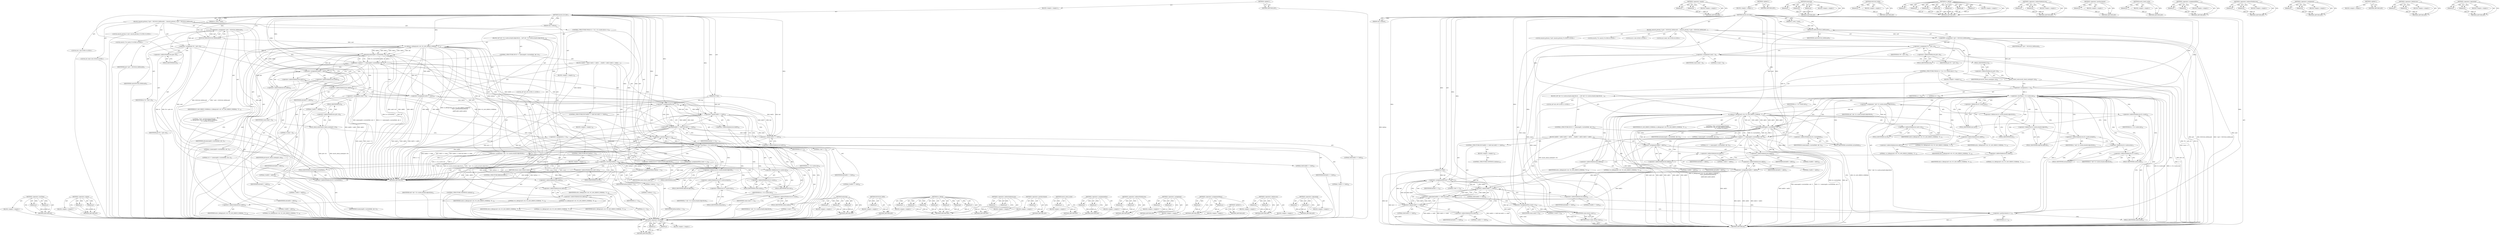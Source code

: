 digraph "&lt;operator&gt;.logicalAnd" {
vulnerable_173 [label=<(METHOD,&lt;operator&gt;.lessThan)>];
vulnerable_174 [label=<(PARAM,p1)>];
vulnerable_175 [label=<(PARAM,p2)>];
vulnerable_176 [label=<(BLOCK,&lt;empty&gt;,&lt;empty&gt;)>];
vulnerable_177 [label=<(METHOD_RETURN,ANY)>];
vulnerable_202 [label=<(METHOD,&lt;operator&gt;.equals)>];
vulnerable_203 [label=<(PARAM,p1)>];
vulnerable_204 [label=<(PARAM,p2)>];
vulnerable_205 [label=<(BLOCK,&lt;empty&gt;,&lt;empty&gt;)>];
vulnerable_206 [label=<(METHOD_RETURN,ANY)>];
vulnerable_6 [label=<(METHOD,&lt;global&gt;)<SUB>1</SUB>>];
vulnerable_7 [label=<(BLOCK,&lt;empty&gt;,&lt;empty&gt;)<SUB>1</SUB>>];
vulnerable_8 [label=<(METHOD,muscle_list_files)<SUB>1</SUB>>];
vulnerable_9 [label=<(PARAM,sc_card_t *card)<SUB>1</SUB>>];
vulnerable_10 [label=<(PARAM,u8 *buf)<SUB>1</SUB>>];
vulnerable_11 [label=<(PARAM,size_t bufLen)<SUB>1</SUB>>];
vulnerable_12 [label=<(BLOCK,{
	muscle_private_t* priv = MUSCLE_DATA(card);
...,{
	muscle_private_t* priv = MUSCLE_DATA(card);
...)<SUB>2</SUB>>];
vulnerable_13 [label="<(LOCAL,muscle_private_t* priv: muscle_private_t*)<SUB>3</SUB>>"];
vulnerable_14 [label=<(&lt;operator&gt;.assignment,* priv = MUSCLE_DATA(card))<SUB>3</SUB>>];
vulnerable_15 [label=<(IDENTIFIER,priv,* priv = MUSCLE_DATA(card))<SUB>3</SUB>>];
vulnerable_16 [label=<(MUSCLE_DATA,MUSCLE_DATA(card))<SUB>3</SUB>>];
vulnerable_17 [label=<(IDENTIFIER,card,MUSCLE_DATA(card))<SUB>3</SUB>>];
vulnerable_18 [label="<(LOCAL,mscfs_t* fs: mscfs_t*)<SUB>4</SUB>>"];
vulnerable_19 [label=<(&lt;operator&gt;.assignment,*fs = priv-&gt;fs)<SUB>4</SUB>>];
vulnerable_20 [label=<(IDENTIFIER,fs,*fs = priv-&gt;fs)<SUB>4</SUB>>];
vulnerable_21 [label=<(&lt;operator&gt;.indirectFieldAccess,priv-&gt;fs)<SUB>4</SUB>>];
vulnerable_22 [label=<(IDENTIFIER,priv,*fs = priv-&gt;fs)<SUB>4</SUB>>];
vulnerable_23 [label=<(FIELD_IDENTIFIER,fs,fs)<SUB>4</SUB>>];
vulnerable_24 [label="<(LOCAL,int x: int)<SUB>5</SUB>>"];
vulnerable_25 [label="<(LOCAL,int count: int)<SUB>6</SUB>>"];
vulnerable_26 [label=<(&lt;operator&gt;.assignment,count = 0)<SUB>6</SUB>>];
vulnerable_27 [label=<(IDENTIFIER,count,count = 0)<SUB>6</SUB>>];
vulnerable_28 [label=<(LITERAL,0,count = 0)<SUB>6</SUB>>];
vulnerable_29 [label=<(mscfs_check_cache,mscfs_check_cache(priv-&gt;fs))<SUB>8</SUB>>];
vulnerable_30 [label=<(&lt;operator&gt;.indirectFieldAccess,priv-&gt;fs)<SUB>8</SUB>>];
vulnerable_31 [label=<(IDENTIFIER,priv,mscfs_check_cache(priv-&gt;fs))<SUB>8</SUB>>];
vulnerable_32 [label=<(FIELD_IDENTIFIER,fs,fs)<SUB>8</SUB>>];
vulnerable_33 [label=<(CONTROL_STRUCTURE,FOR,for (x = 0;x &lt; fs-&gt;cache.size;x++))<SUB>10</SUB>>];
vulnerable_34 [label=<(BLOCK,&lt;empty&gt;,&lt;empty&gt;)<SUB>10</SUB>>];
vulnerable_35 [label=<(&lt;operator&gt;.assignment,x = 0)<SUB>10</SUB>>];
vulnerable_36 [label=<(IDENTIFIER,x,x = 0)<SUB>10</SUB>>];
vulnerable_37 [label=<(LITERAL,0,x = 0)<SUB>10</SUB>>];
vulnerable_38 [label=<(&lt;operator&gt;.lessThan,x &lt; fs-&gt;cache.size)<SUB>10</SUB>>];
vulnerable_39 [label=<(IDENTIFIER,x,x &lt; fs-&gt;cache.size)<SUB>10</SUB>>];
vulnerable_40 [label=<(&lt;operator&gt;.fieldAccess,fs-&gt;cache.size)<SUB>10</SUB>>];
vulnerable_41 [label=<(&lt;operator&gt;.indirectFieldAccess,fs-&gt;cache)<SUB>10</SUB>>];
vulnerable_42 [label=<(IDENTIFIER,fs,x &lt; fs-&gt;cache.size)<SUB>10</SUB>>];
vulnerable_43 [label=<(FIELD_IDENTIFIER,cache,cache)<SUB>10</SUB>>];
vulnerable_44 [label=<(FIELD_IDENTIFIER,size,size)<SUB>10</SUB>>];
vulnerable_45 [label=<(&lt;operator&gt;.postIncrement,x++)<SUB>10</SUB>>];
vulnerable_46 [label=<(IDENTIFIER,x,x++)<SUB>10</SUB>>];
vulnerable_47 [label=<(BLOCK,{
		u8* oid= fs-&gt;cache.array[x].objectId.id;
 	...,{
		u8* oid= fs-&gt;cache.array[x].objectId.id;
 	...)<SUB>10</SUB>>];
vulnerable_48 [label="<(LOCAL,u8* oid: u8*)<SUB>11</SUB>>"];
vulnerable_49 [label=<(&lt;operator&gt;.assignment,* oid= fs-&gt;cache.array[x].objectId.id)<SUB>11</SUB>>];
vulnerable_50 [label=<(IDENTIFIER,oid,* oid= fs-&gt;cache.array[x].objectId.id)<SUB>11</SUB>>];
vulnerable_51 [label=<(&lt;operator&gt;.fieldAccess,fs-&gt;cache.array[x].objectId.id)<SUB>11</SUB>>];
vulnerable_52 [label=<(&lt;operator&gt;.fieldAccess,fs-&gt;cache.array[x].objectId)<SUB>11</SUB>>];
vulnerable_53 [label=<(&lt;operator&gt;.indirectIndexAccess,fs-&gt;cache.array[x])<SUB>11</SUB>>];
vulnerable_54 [label=<(&lt;operator&gt;.fieldAccess,fs-&gt;cache.array)<SUB>11</SUB>>];
vulnerable_55 [label=<(&lt;operator&gt;.indirectFieldAccess,fs-&gt;cache)<SUB>11</SUB>>];
vulnerable_56 [label=<(IDENTIFIER,fs,* oid= fs-&gt;cache.array[x].objectId.id)<SUB>11</SUB>>];
vulnerable_57 [label=<(FIELD_IDENTIFIER,cache,cache)<SUB>11</SUB>>];
vulnerable_58 [label=<(FIELD_IDENTIFIER,array,array)<SUB>11</SUB>>];
vulnerable_59 [label=<(IDENTIFIER,x,* oid= fs-&gt;cache.array[x].objectId.id)<SUB>11</SUB>>];
vulnerable_60 [label=<(FIELD_IDENTIFIER,objectId,objectId)<SUB>11</SUB>>];
vulnerable_61 [label=<(FIELD_IDENTIFIER,id,id)<SUB>11</SUB>>];
vulnerable_62 [label=<(sc_debug,sc_debug(card-&gt;ctx, SC_LOG_DEBUG_NORMAL,
 			&quot;F...)<SUB>12</SUB>>];
vulnerable_63 [label=<(&lt;operator&gt;.indirectFieldAccess,card-&gt;ctx)<SUB>12</SUB>>];
vulnerable_64 [label=<(IDENTIFIER,card,sc_debug(card-&gt;ctx, SC_LOG_DEBUG_NORMAL,
 			&quot;F...)<SUB>12</SUB>>];
vulnerable_65 [label=<(FIELD_IDENTIFIER,ctx,ctx)<SUB>12</SUB>>];
vulnerable_66 [label=<(IDENTIFIER,SC_LOG_DEBUG_NORMAL,sc_debug(card-&gt;ctx, SC_LOG_DEBUG_NORMAL,
 			&quot;F...)<SUB>12</SUB>>];
vulnerable_67 [label="<(LITERAL,&quot;FILE: %02X%02X%02X%02X\n&quot;,sc_debug(card-&gt;ctx, SC_LOG_DEBUG_NORMAL,
 			&quot;F...)<SUB>13</SUB>>"];
vulnerable_68 [label=<(&lt;operator&gt;.indirectIndexAccess,oid[0])<SUB>14</SUB>>];
vulnerable_69 [label=<(IDENTIFIER,oid,sc_debug(card-&gt;ctx, SC_LOG_DEBUG_NORMAL,
 			&quot;F...)<SUB>14</SUB>>];
vulnerable_70 [label=<(LITERAL,0,sc_debug(card-&gt;ctx, SC_LOG_DEBUG_NORMAL,
 			&quot;F...)<SUB>14</SUB>>];
vulnerable_71 [label=<(&lt;operator&gt;.indirectIndexAccess,oid[1])<SUB>14</SUB>>];
vulnerable_72 [label=<(IDENTIFIER,oid,sc_debug(card-&gt;ctx, SC_LOG_DEBUG_NORMAL,
 			&quot;F...)<SUB>14</SUB>>];
vulnerable_73 [label=<(LITERAL,1,sc_debug(card-&gt;ctx, SC_LOG_DEBUG_NORMAL,
 			&quot;F...)<SUB>14</SUB>>];
vulnerable_74 [label=<(&lt;operator&gt;.indirectIndexAccess,oid[2])<SUB>14</SUB>>];
vulnerable_75 [label=<(IDENTIFIER,oid,sc_debug(card-&gt;ctx, SC_LOG_DEBUG_NORMAL,
 			&quot;F...)<SUB>14</SUB>>];
vulnerable_76 [label=<(LITERAL,2,sc_debug(card-&gt;ctx, SC_LOG_DEBUG_NORMAL,
 			&quot;F...)<SUB>14</SUB>>];
vulnerable_77 [label=<(&lt;operator&gt;.indirectIndexAccess,oid[3])<SUB>14</SUB>>];
vulnerable_78 [label=<(IDENTIFIER,oid,sc_debug(card-&gt;ctx, SC_LOG_DEBUG_NORMAL,
 			&quot;F...)<SUB>14</SUB>>];
vulnerable_79 [label=<(LITERAL,3,sc_debug(card-&gt;ctx, SC_LOG_DEBUG_NORMAL,
 			&quot;F...)<SUB>14</SUB>>];
vulnerable_80 [label=<(CONTROL_STRUCTURE,IF,if (0 == memcmp(fs-&gt;currentPath, oid, 2)))<SUB>15</SUB>>];
vulnerable_81 [label=<(&lt;operator&gt;.equals,0 == memcmp(fs-&gt;currentPath, oid, 2))<SUB>15</SUB>>];
vulnerable_82 [label=<(LITERAL,0,0 == memcmp(fs-&gt;currentPath, oid, 2))<SUB>15</SUB>>];
vulnerable_83 [label=<(memcmp,memcmp(fs-&gt;currentPath, oid, 2))<SUB>15</SUB>>];
vulnerable_84 [label=<(&lt;operator&gt;.indirectFieldAccess,fs-&gt;currentPath)<SUB>15</SUB>>];
vulnerable_85 [label=<(IDENTIFIER,fs,memcmp(fs-&gt;currentPath, oid, 2))<SUB>15</SUB>>];
vulnerable_86 [label=<(FIELD_IDENTIFIER,currentPath,currentPath)<SUB>15</SUB>>];
vulnerable_87 [label=<(IDENTIFIER,oid,memcmp(fs-&gt;currentPath, oid, 2))<SUB>15</SUB>>];
vulnerable_88 [label=<(LITERAL,2,memcmp(fs-&gt;currentPath, oid, 2))<SUB>15</SUB>>];
vulnerable_89 [label=<(BLOCK,{
			buf[0] = oid[2];
 			buf[1] = oid[3];
 			...,{
			buf[0] = oid[2];
 			buf[1] = oid[3];
 			...)<SUB>15</SUB>>];
vulnerable_90 [label=<(&lt;operator&gt;.assignment,buf[0] = oid[2])<SUB>16</SUB>>];
vulnerable_91 [label=<(&lt;operator&gt;.indirectIndexAccess,buf[0])<SUB>16</SUB>>];
vulnerable_92 [label=<(IDENTIFIER,buf,buf[0] = oid[2])<SUB>16</SUB>>];
vulnerable_93 [label=<(LITERAL,0,buf[0] = oid[2])<SUB>16</SUB>>];
vulnerable_94 [label=<(&lt;operator&gt;.indirectIndexAccess,oid[2])<SUB>16</SUB>>];
vulnerable_95 [label=<(IDENTIFIER,oid,buf[0] = oid[2])<SUB>16</SUB>>];
vulnerable_96 [label=<(LITERAL,2,buf[0] = oid[2])<SUB>16</SUB>>];
vulnerable_97 [label=<(&lt;operator&gt;.assignment,buf[1] = oid[3])<SUB>17</SUB>>];
vulnerable_98 [label=<(&lt;operator&gt;.indirectIndexAccess,buf[1])<SUB>17</SUB>>];
vulnerable_99 [label=<(IDENTIFIER,buf,buf[1] = oid[3])<SUB>17</SUB>>];
vulnerable_100 [label=<(LITERAL,1,buf[1] = oid[3])<SUB>17</SUB>>];
vulnerable_101 [label=<(&lt;operator&gt;.indirectIndexAccess,oid[3])<SUB>17</SUB>>];
vulnerable_102 [label=<(IDENTIFIER,oid,buf[1] = oid[3])<SUB>17</SUB>>];
vulnerable_103 [label=<(LITERAL,3,buf[1] = oid[3])<SUB>17</SUB>>];
vulnerable_104 [label=<(CONTROL_STRUCTURE,IF,if (buf[0] == 0x00 &amp;&amp; buf[1] == 0x00))<SUB>18</SUB>>];
vulnerable_105 [label=<(&lt;operator&gt;.logicalAnd,buf[0] == 0x00 &amp;&amp; buf[1] == 0x00)<SUB>18</SUB>>];
vulnerable_106 [label=<(&lt;operator&gt;.equals,buf[0] == 0x00)<SUB>18</SUB>>];
vulnerable_107 [label=<(&lt;operator&gt;.indirectIndexAccess,buf[0])<SUB>18</SUB>>];
vulnerable_108 [label=<(IDENTIFIER,buf,buf[0] == 0x00)<SUB>18</SUB>>];
vulnerable_109 [label=<(LITERAL,0,buf[0] == 0x00)<SUB>18</SUB>>];
vulnerable_110 [label=<(LITERAL,0x00,buf[0] == 0x00)<SUB>18</SUB>>];
vulnerable_111 [label=<(&lt;operator&gt;.equals,buf[1] == 0x00)<SUB>18</SUB>>];
vulnerable_112 [label=<(&lt;operator&gt;.indirectIndexAccess,buf[1])<SUB>18</SUB>>];
vulnerable_113 [label=<(IDENTIFIER,buf,buf[1] == 0x00)<SUB>18</SUB>>];
vulnerable_114 [label=<(LITERAL,1,buf[1] == 0x00)<SUB>18</SUB>>];
vulnerable_115 [label=<(LITERAL,0x00,buf[1] == 0x00)<SUB>18</SUB>>];
vulnerable_116 [label=<(BLOCK,&lt;empty&gt;,&lt;empty&gt;)<SUB>18</SUB>>];
vulnerable_117 [label=<(CONTROL_STRUCTURE,CONTINUE,continue;)<SUB>18</SUB>>];
vulnerable_118 [label=<(&lt;operator&gt;.assignmentPlus,buf += 2)<SUB>19</SUB>>];
vulnerable_119 [label=<(IDENTIFIER,buf,buf += 2)<SUB>19</SUB>>];
vulnerable_120 [label=<(LITERAL,2,buf += 2)<SUB>19</SUB>>];
vulnerable_121 [label=<(&lt;operator&gt;.assignmentPlus,count+=2)<SUB>20</SUB>>];
vulnerable_122 [label=<(IDENTIFIER,count,count+=2)<SUB>20</SUB>>];
vulnerable_123 [label=<(LITERAL,2,count+=2)<SUB>20</SUB>>];
vulnerable_124 [label=<(RETURN,return count;,return count;)<SUB>23</SUB>>];
vulnerable_125 [label=<(IDENTIFIER,count,return count;)<SUB>23</SUB>>];
vulnerable_126 [label=<(METHOD_RETURN,int)<SUB>1</SUB>>];
vulnerable_128 [label=<(METHOD_RETURN,ANY)<SUB>1</SUB>>];
vulnerable_207 [label=<(METHOD,memcmp)>];
vulnerable_208 [label=<(PARAM,p1)>];
vulnerable_209 [label=<(PARAM,p2)>];
vulnerable_210 [label=<(PARAM,p3)>];
vulnerable_211 [label=<(BLOCK,&lt;empty&gt;,&lt;empty&gt;)>];
vulnerable_212 [label=<(METHOD_RETURN,ANY)>];
vulnerable_160 [label=<(METHOD,MUSCLE_DATA)>];
vulnerable_161 [label=<(PARAM,p1)>];
vulnerable_162 [label=<(BLOCK,&lt;empty&gt;,&lt;empty&gt;)>];
vulnerable_163 [label=<(METHOD_RETURN,ANY)>];
vulnerable_192 [label=<(METHOD,sc_debug)>];
vulnerable_193 [label=<(PARAM,p1)>];
vulnerable_194 [label=<(PARAM,p2)>];
vulnerable_195 [label=<(PARAM,p3)>];
vulnerable_196 [label=<(PARAM,p4)>];
vulnerable_197 [label=<(PARAM,p5)>];
vulnerable_198 [label=<(PARAM,p6)>];
vulnerable_199 [label=<(PARAM,p7)>];
vulnerable_200 [label=<(BLOCK,&lt;empty&gt;,&lt;empty&gt;)>];
vulnerable_201 [label=<(METHOD_RETURN,ANY)>];
vulnerable_187 [label=<(METHOD,&lt;operator&gt;.indirectIndexAccess)>];
vulnerable_188 [label=<(PARAM,p1)>];
vulnerable_189 [label=<(PARAM,p2)>];
vulnerable_190 [label=<(BLOCK,&lt;empty&gt;,&lt;empty&gt;)>];
vulnerable_191 [label=<(METHOD_RETURN,ANY)>];
vulnerable_183 [label=<(METHOD,&lt;operator&gt;.postIncrement)>];
vulnerable_184 [label=<(PARAM,p1)>];
vulnerable_185 [label=<(BLOCK,&lt;empty&gt;,&lt;empty&gt;)>];
vulnerable_186 [label=<(METHOD_RETURN,ANY)>];
vulnerable_169 [label=<(METHOD,mscfs_check_cache)>];
vulnerable_170 [label=<(PARAM,p1)>];
vulnerable_171 [label=<(BLOCK,&lt;empty&gt;,&lt;empty&gt;)>];
vulnerable_172 [label=<(METHOD_RETURN,ANY)>];
vulnerable_218 [label=<(METHOD,&lt;operator&gt;.assignmentPlus)>];
vulnerable_219 [label=<(PARAM,p1)>];
vulnerable_220 [label=<(PARAM,p2)>];
vulnerable_221 [label=<(BLOCK,&lt;empty&gt;,&lt;empty&gt;)>];
vulnerable_222 [label=<(METHOD_RETURN,ANY)>];
vulnerable_164 [label=<(METHOD,&lt;operator&gt;.indirectFieldAccess)>];
vulnerable_165 [label=<(PARAM,p1)>];
vulnerable_166 [label=<(PARAM,p2)>];
vulnerable_167 [label=<(BLOCK,&lt;empty&gt;,&lt;empty&gt;)>];
vulnerable_168 [label=<(METHOD_RETURN,ANY)>];
vulnerable_155 [label=<(METHOD,&lt;operator&gt;.assignment)>];
vulnerable_156 [label=<(PARAM,p1)>];
vulnerable_157 [label=<(PARAM,p2)>];
vulnerable_158 [label=<(BLOCK,&lt;empty&gt;,&lt;empty&gt;)>];
vulnerable_159 [label=<(METHOD_RETURN,ANY)>];
vulnerable_149 [label=<(METHOD,&lt;global&gt;)<SUB>1</SUB>>];
vulnerable_150 [label=<(BLOCK,&lt;empty&gt;,&lt;empty&gt;)>];
vulnerable_151 [label=<(METHOD_RETURN,ANY)>];
vulnerable_178 [label=<(METHOD,&lt;operator&gt;.fieldAccess)>];
vulnerable_179 [label=<(PARAM,p1)>];
vulnerable_180 [label=<(PARAM,p2)>];
vulnerable_181 [label=<(BLOCK,&lt;empty&gt;,&lt;empty&gt;)>];
vulnerable_182 [label=<(METHOD_RETURN,ANY)>];
vulnerable_213 [label=<(METHOD,&lt;operator&gt;.logicalAnd)>];
vulnerable_214 [label=<(PARAM,p1)>];
vulnerable_215 [label=<(PARAM,p2)>];
vulnerable_216 [label=<(BLOCK,&lt;empty&gt;,&lt;empty&gt;)>];
vulnerable_217 [label=<(METHOD_RETURN,ANY)>];
fixed_182 [label=<(METHOD,&lt;operator&gt;.lessThan)>];
fixed_183 [label=<(PARAM,p1)>];
fixed_184 [label=<(PARAM,p2)>];
fixed_185 [label=<(BLOCK,&lt;empty&gt;,&lt;empty&gt;)>];
fixed_186 [label=<(METHOD_RETURN,ANY)>];
fixed_211 [label=<(METHOD,&lt;operator&gt;.equals)>];
fixed_212 [label=<(PARAM,p1)>];
fixed_213 [label=<(PARAM,p2)>];
fixed_214 [label=<(BLOCK,&lt;empty&gt;,&lt;empty&gt;)>];
fixed_215 [label=<(METHOD_RETURN,ANY)>];
fixed_6 [label=<(METHOD,&lt;global&gt;)<SUB>1</SUB>>];
fixed_7 [label=<(BLOCK,&lt;empty&gt;,&lt;empty&gt;)<SUB>1</SUB>>];
fixed_8 [label=<(METHOD,muscle_list_files)<SUB>1</SUB>>];
fixed_9 [label=<(PARAM,sc_card_t *card)<SUB>1</SUB>>];
fixed_10 [label=<(PARAM,u8 *buf)<SUB>1</SUB>>];
fixed_11 [label=<(PARAM,size_t bufLen)<SUB>1</SUB>>];
fixed_12 [label=<(BLOCK,{
	muscle_private_t* priv = MUSCLE_DATA(card);
...,{
	muscle_private_t* priv = MUSCLE_DATA(card);
...)<SUB>2</SUB>>];
fixed_13 [label="<(LOCAL,muscle_private_t* priv: muscle_private_t*)<SUB>3</SUB>>"];
fixed_14 [label=<(&lt;operator&gt;.assignment,* priv = MUSCLE_DATA(card))<SUB>3</SUB>>];
fixed_15 [label=<(IDENTIFIER,priv,* priv = MUSCLE_DATA(card))<SUB>3</SUB>>];
fixed_16 [label=<(MUSCLE_DATA,MUSCLE_DATA(card))<SUB>3</SUB>>];
fixed_17 [label=<(IDENTIFIER,card,MUSCLE_DATA(card))<SUB>3</SUB>>];
fixed_18 [label="<(LOCAL,mscfs_t* fs: mscfs_t*)<SUB>4</SUB>>"];
fixed_19 [label=<(&lt;operator&gt;.assignment,*fs = priv-&gt;fs)<SUB>4</SUB>>];
fixed_20 [label=<(IDENTIFIER,fs,*fs = priv-&gt;fs)<SUB>4</SUB>>];
fixed_21 [label=<(&lt;operator&gt;.indirectFieldAccess,priv-&gt;fs)<SUB>4</SUB>>];
fixed_22 [label=<(IDENTIFIER,priv,*fs = priv-&gt;fs)<SUB>4</SUB>>];
fixed_23 [label=<(FIELD_IDENTIFIER,fs,fs)<SUB>4</SUB>>];
fixed_24 [label="<(LOCAL,int x: int)<SUB>5</SUB>>"];
fixed_25 [label="<(LOCAL,int count: int)<SUB>6</SUB>>"];
fixed_26 [label=<(&lt;operator&gt;.assignment,count = 0)<SUB>6</SUB>>];
fixed_27 [label=<(IDENTIFIER,count,count = 0)<SUB>6</SUB>>];
fixed_28 [label=<(LITERAL,0,count = 0)<SUB>6</SUB>>];
fixed_29 [label=<(mscfs_check_cache,mscfs_check_cache(priv-&gt;fs))<SUB>8</SUB>>];
fixed_30 [label=<(&lt;operator&gt;.indirectFieldAccess,priv-&gt;fs)<SUB>8</SUB>>];
fixed_31 [label=<(IDENTIFIER,priv,mscfs_check_cache(priv-&gt;fs))<SUB>8</SUB>>];
fixed_32 [label=<(FIELD_IDENTIFIER,fs,fs)<SUB>8</SUB>>];
fixed_33 [label=<(CONTROL_STRUCTURE,FOR,for (x = 0;x &lt; fs-&gt;cache.size;x++))<SUB>10</SUB>>];
fixed_34 [label=<(BLOCK,&lt;empty&gt;,&lt;empty&gt;)<SUB>10</SUB>>];
fixed_35 [label=<(&lt;operator&gt;.assignment,x = 0)<SUB>10</SUB>>];
fixed_36 [label=<(IDENTIFIER,x,x = 0)<SUB>10</SUB>>];
fixed_37 [label=<(LITERAL,0,x = 0)<SUB>10</SUB>>];
fixed_38 [label=<(&lt;operator&gt;.lessThan,x &lt; fs-&gt;cache.size)<SUB>10</SUB>>];
fixed_39 [label=<(IDENTIFIER,x,x &lt; fs-&gt;cache.size)<SUB>10</SUB>>];
fixed_40 [label=<(&lt;operator&gt;.fieldAccess,fs-&gt;cache.size)<SUB>10</SUB>>];
fixed_41 [label=<(&lt;operator&gt;.indirectFieldAccess,fs-&gt;cache)<SUB>10</SUB>>];
fixed_42 [label=<(IDENTIFIER,fs,x &lt; fs-&gt;cache.size)<SUB>10</SUB>>];
fixed_43 [label=<(FIELD_IDENTIFIER,cache,cache)<SUB>10</SUB>>];
fixed_44 [label=<(FIELD_IDENTIFIER,size,size)<SUB>10</SUB>>];
fixed_45 [label=<(&lt;operator&gt;.postIncrement,x++)<SUB>10</SUB>>];
fixed_46 [label=<(IDENTIFIER,x,x++)<SUB>10</SUB>>];
fixed_47 [label=<(BLOCK,{
		u8* oid = fs-&gt;cache.array[x].objectId.id;
	...,{
		u8* oid = fs-&gt;cache.array[x].objectId.id;
	...)<SUB>10</SUB>>];
fixed_48 [label="<(LOCAL,u8* oid: u8*)<SUB>11</SUB>>"];
fixed_49 [label=<(&lt;operator&gt;.assignment,* oid = fs-&gt;cache.array[x].objectId.id)<SUB>11</SUB>>];
fixed_50 [label=<(IDENTIFIER,oid,* oid = fs-&gt;cache.array[x].objectId.id)<SUB>11</SUB>>];
fixed_51 [label=<(&lt;operator&gt;.fieldAccess,fs-&gt;cache.array[x].objectId.id)<SUB>11</SUB>>];
fixed_52 [label=<(&lt;operator&gt;.fieldAccess,fs-&gt;cache.array[x].objectId)<SUB>11</SUB>>];
fixed_53 [label=<(&lt;operator&gt;.indirectIndexAccess,fs-&gt;cache.array[x])<SUB>11</SUB>>];
fixed_54 [label=<(&lt;operator&gt;.fieldAccess,fs-&gt;cache.array)<SUB>11</SUB>>];
fixed_55 [label=<(&lt;operator&gt;.indirectFieldAccess,fs-&gt;cache)<SUB>11</SUB>>];
fixed_56 [label=<(IDENTIFIER,fs,* oid = fs-&gt;cache.array[x].objectId.id)<SUB>11</SUB>>];
fixed_57 [label=<(FIELD_IDENTIFIER,cache,cache)<SUB>11</SUB>>];
fixed_58 [label=<(FIELD_IDENTIFIER,array,array)<SUB>11</SUB>>];
fixed_59 [label=<(IDENTIFIER,x,* oid = fs-&gt;cache.array[x].objectId.id)<SUB>11</SUB>>];
fixed_60 [label=<(FIELD_IDENTIFIER,objectId,objectId)<SUB>11</SUB>>];
fixed_61 [label=<(FIELD_IDENTIFIER,id,id)<SUB>11</SUB>>];
fixed_62 [label=<(CONTROL_STRUCTURE,IF,if (bufLen &lt; 2))<SUB>12</SUB>>];
fixed_63 [label=<(&lt;operator&gt;.lessThan,bufLen &lt; 2)<SUB>12</SUB>>];
fixed_64 [label=<(IDENTIFIER,bufLen,bufLen &lt; 2)<SUB>12</SUB>>];
fixed_65 [label=<(LITERAL,2,bufLen &lt; 2)<SUB>12</SUB>>];
fixed_66 [label=<(BLOCK,&lt;empty&gt;,&lt;empty&gt;)<SUB>13</SUB>>];
fixed_67 [label=<(CONTROL_STRUCTURE,BREAK,break;)<SUB>13</SUB>>];
fixed_68 [label=<(sc_debug,sc_debug(card-&gt;ctx, SC_LOG_DEBUG_NORMAL,
 			&quot;F...)<SUB>14</SUB>>];
fixed_69 [label=<(&lt;operator&gt;.indirectFieldAccess,card-&gt;ctx)<SUB>14</SUB>>];
fixed_70 [label=<(IDENTIFIER,card,sc_debug(card-&gt;ctx, SC_LOG_DEBUG_NORMAL,
 			&quot;F...)<SUB>14</SUB>>];
fixed_71 [label=<(FIELD_IDENTIFIER,ctx,ctx)<SUB>14</SUB>>];
fixed_72 [label=<(IDENTIFIER,SC_LOG_DEBUG_NORMAL,sc_debug(card-&gt;ctx, SC_LOG_DEBUG_NORMAL,
 			&quot;F...)<SUB>14</SUB>>];
fixed_73 [label="<(LITERAL,&quot;FILE: %02X%02X%02X%02X\n&quot;,sc_debug(card-&gt;ctx, SC_LOG_DEBUG_NORMAL,
 			&quot;F...)<SUB>15</SUB>>"];
fixed_74 [label=<(&lt;operator&gt;.indirectIndexAccess,oid[0])<SUB>16</SUB>>];
fixed_75 [label=<(IDENTIFIER,oid,sc_debug(card-&gt;ctx, SC_LOG_DEBUG_NORMAL,
 			&quot;F...)<SUB>16</SUB>>];
fixed_76 [label=<(LITERAL,0,sc_debug(card-&gt;ctx, SC_LOG_DEBUG_NORMAL,
 			&quot;F...)<SUB>16</SUB>>];
fixed_77 [label=<(&lt;operator&gt;.indirectIndexAccess,oid[1])<SUB>16</SUB>>];
fixed_78 [label=<(IDENTIFIER,oid,sc_debug(card-&gt;ctx, SC_LOG_DEBUG_NORMAL,
 			&quot;F...)<SUB>16</SUB>>];
fixed_79 [label=<(LITERAL,1,sc_debug(card-&gt;ctx, SC_LOG_DEBUG_NORMAL,
 			&quot;F...)<SUB>16</SUB>>];
fixed_80 [label=<(&lt;operator&gt;.indirectIndexAccess,oid[2])<SUB>16</SUB>>];
fixed_81 [label=<(IDENTIFIER,oid,sc_debug(card-&gt;ctx, SC_LOG_DEBUG_NORMAL,
 			&quot;F...)<SUB>16</SUB>>];
fixed_82 [label=<(LITERAL,2,sc_debug(card-&gt;ctx, SC_LOG_DEBUG_NORMAL,
 			&quot;F...)<SUB>16</SUB>>];
fixed_83 [label=<(&lt;operator&gt;.indirectIndexAccess,oid[3])<SUB>16</SUB>>];
fixed_84 [label=<(IDENTIFIER,oid,sc_debug(card-&gt;ctx, SC_LOG_DEBUG_NORMAL,
 			&quot;F...)<SUB>16</SUB>>];
fixed_85 [label=<(LITERAL,3,sc_debug(card-&gt;ctx, SC_LOG_DEBUG_NORMAL,
 			&quot;F...)<SUB>16</SUB>>];
fixed_86 [label=<(CONTROL_STRUCTURE,IF,if (0 == memcmp(fs-&gt;currentPath, oid, 2)))<SUB>17</SUB>>];
fixed_87 [label=<(&lt;operator&gt;.equals,0 == memcmp(fs-&gt;currentPath, oid, 2))<SUB>17</SUB>>];
fixed_88 [label=<(LITERAL,0,0 == memcmp(fs-&gt;currentPath, oid, 2))<SUB>17</SUB>>];
fixed_89 [label=<(memcmp,memcmp(fs-&gt;currentPath, oid, 2))<SUB>17</SUB>>];
fixed_90 [label=<(&lt;operator&gt;.indirectFieldAccess,fs-&gt;currentPath)<SUB>17</SUB>>];
fixed_91 [label=<(IDENTIFIER,fs,memcmp(fs-&gt;currentPath, oid, 2))<SUB>17</SUB>>];
fixed_92 [label=<(FIELD_IDENTIFIER,currentPath,currentPath)<SUB>17</SUB>>];
fixed_93 [label=<(IDENTIFIER,oid,memcmp(fs-&gt;currentPath, oid, 2))<SUB>17</SUB>>];
fixed_94 [label=<(LITERAL,2,memcmp(fs-&gt;currentPath, oid, 2))<SUB>17</SUB>>];
fixed_95 [label=<(BLOCK,{
			buf[0] = oid[2];
 			buf[1] = oid[3];
 			...,{
			buf[0] = oid[2];
 			buf[1] = oid[3];
 			...)<SUB>17</SUB>>];
fixed_96 [label=<(&lt;operator&gt;.assignment,buf[0] = oid[2])<SUB>18</SUB>>];
fixed_97 [label=<(&lt;operator&gt;.indirectIndexAccess,buf[0])<SUB>18</SUB>>];
fixed_98 [label=<(IDENTIFIER,buf,buf[0] = oid[2])<SUB>18</SUB>>];
fixed_99 [label=<(LITERAL,0,buf[0] = oid[2])<SUB>18</SUB>>];
fixed_100 [label=<(&lt;operator&gt;.indirectIndexAccess,oid[2])<SUB>18</SUB>>];
fixed_101 [label=<(IDENTIFIER,oid,buf[0] = oid[2])<SUB>18</SUB>>];
fixed_102 [label=<(LITERAL,2,buf[0] = oid[2])<SUB>18</SUB>>];
fixed_103 [label=<(&lt;operator&gt;.assignment,buf[1] = oid[3])<SUB>19</SUB>>];
fixed_104 [label=<(&lt;operator&gt;.indirectIndexAccess,buf[1])<SUB>19</SUB>>];
fixed_105 [label=<(IDENTIFIER,buf,buf[1] = oid[3])<SUB>19</SUB>>];
fixed_106 [label=<(LITERAL,1,buf[1] = oid[3])<SUB>19</SUB>>];
fixed_107 [label=<(&lt;operator&gt;.indirectIndexAccess,oid[3])<SUB>19</SUB>>];
fixed_108 [label=<(IDENTIFIER,oid,buf[1] = oid[3])<SUB>19</SUB>>];
fixed_109 [label=<(LITERAL,3,buf[1] = oid[3])<SUB>19</SUB>>];
fixed_110 [label=<(CONTROL_STRUCTURE,IF,if (buf[0] == 0x00 &amp;&amp; buf[1] == 0x00))<SUB>20</SUB>>];
fixed_111 [label=<(&lt;operator&gt;.logicalAnd,buf[0] == 0x00 &amp;&amp; buf[1] == 0x00)<SUB>20</SUB>>];
fixed_112 [label=<(&lt;operator&gt;.equals,buf[0] == 0x00)<SUB>20</SUB>>];
fixed_113 [label=<(&lt;operator&gt;.indirectIndexAccess,buf[0])<SUB>20</SUB>>];
fixed_114 [label=<(IDENTIFIER,buf,buf[0] == 0x00)<SUB>20</SUB>>];
fixed_115 [label=<(LITERAL,0,buf[0] == 0x00)<SUB>20</SUB>>];
fixed_116 [label=<(LITERAL,0x00,buf[0] == 0x00)<SUB>20</SUB>>];
fixed_117 [label=<(&lt;operator&gt;.equals,buf[1] == 0x00)<SUB>20</SUB>>];
fixed_118 [label=<(&lt;operator&gt;.indirectIndexAccess,buf[1])<SUB>20</SUB>>];
fixed_119 [label=<(IDENTIFIER,buf,buf[1] == 0x00)<SUB>20</SUB>>];
fixed_120 [label=<(LITERAL,1,buf[1] == 0x00)<SUB>20</SUB>>];
fixed_121 [label=<(LITERAL,0x00,buf[1] == 0x00)<SUB>20</SUB>>];
fixed_122 [label=<(BLOCK,&lt;empty&gt;,&lt;empty&gt;)<SUB>20</SUB>>];
fixed_123 [label=<(CONTROL_STRUCTURE,CONTINUE,continue;)<SUB>20</SUB>>];
fixed_124 [label=<(&lt;operator&gt;.assignmentPlus,buf += 2)<SUB>21</SUB>>];
fixed_125 [label=<(IDENTIFIER,buf,buf += 2)<SUB>21</SUB>>];
fixed_126 [label=<(LITERAL,2,buf += 2)<SUB>21</SUB>>];
fixed_127 [label=<(&lt;operator&gt;.assignmentPlus,count += 2)<SUB>22</SUB>>];
fixed_128 [label=<(IDENTIFIER,count,count += 2)<SUB>22</SUB>>];
fixed_129 [label=<(LITERAL,2,count += 2)<SUB>22</SUB>>];
fixed_130 [label=<(&lt;operator&gt;.assignmentMinus,bufLen -= 2)<SUB>23</SUB>>];
fixed_131 [label=<(IDENTIFIER,bufLen,bufLen -= 2)<SUB>23</SUB>>];
fixed_132 [label=<(LITERAL,2,bufLen -= 2)<SUB>23</SUB>>];
fixed_133 [label=<(RETURN,return count;,return count;)<SUB>26</SUB>>];
fixed_134 [label=<(IDENTIFIER,count,return count;)<SUB>26</SUB>>];
fixed_135 [label=<(METHOD_RETURN,int)<SUB>1</SUB>>];
fixed_137 [label=<(METHOD_RETURN,ANY)<SUB>1</SUB>>];
fixed_216 [label=<(METHOD,memcmp)>];
fixed_217 [label=<(PARAM,p1)>];
fixed_218 [label=<(PARAM,p2)>];
fixed_219 [label=<(PARAM,p3)>];
fixed_220 [label=<(BLOCK,&lt;empty&gt;,&lt;empty&gt;)>];
fixed_221 [label=<(METHOD_RETURN,ANY)>];
fixed_169 [label=<(METHOD,MUSCLE_DATA)>];
fixed_170 [label=<(PARAM,p1)>];
fixed_171 [label=<(BLOCK,&lt;empty&gt;,&lt;empty&gt;)>];
fixed_172 [label=<(METHOD_RETURN,ANY)>];
fixed_201 [label=<(METHOD,sc_debug)>];
fixed_202 [label=<(PARAM,p1)>];
fixed_203 [label=<(PARAM,p2)>];
fixed_204 [label=<(PARAM,p3)>];
fixed_205 [label=<(PARAM,p4)>];
fixed_206 [label=<(PARAM,p5)>];
fixed_207 [label=<(PARAM,p6)>];
fixed_208 [label=<(PARAM,p7)>];
fixed_209 [label=<(BLOCK,&lt;empty&gt;,&lt;empty&gt;)>];
fixed_210 [label=<(METHOD_RETURN,ANY)>];
fixed_196 [label=<(METHOD,&lt;operator&gt;.indirectIndexAccess)>];
fixed_197 [label=<(PARAM,p1)>];
fixed_198 [label=<(PARAM,p2)>];
fixed_199 [label=<(BLOCK,&lt;empty&gt;,&lt;empty&gt;)>];
fixed_200 [label=<(METHOD_RETURN,ANY)>];
fixed_192 [label=<(METHOD,&lt;operator&gt;.postIncrement)>];
fixed_193 [label=<(PARAM,p1)>];
fixed_194 [label=<(BLOCK,&lt;empty&gt;,&lt;empty&gt;)>];
fixed_195 [label=<(METHOD_RETURN,ANY)>];
fixed_178 [label=<(METHOD,mscfs_check_cache)>];
fixed_179 [label=<(PARAM,p1)>];
fixed_180 [label=<(BLOCK,&lt;empty&gt;,&lt;empty&gt;)>];
fixed_181 [label=<(METHOD_RETURN,ANY)>];
fixed_227 [label=<(METHOD,&lt;operator&gt;.assignmentPlus)>];
fixed_228 [label=<(PARAM,p1)>];
fixed_229 [label=<(PARAM,p2)>];
fixed_230 [label=<(BLOCK,&lt;empty&gt;,&lt;empty&gt;)>];
fixed_231 [label=<(METHOD_RETURN,ANY)>];
fixed_173 [label=<(METHOD,&lt;operator&gt;.indirectFieldAccess)>];
fixed_174 [label=<(PARAM,p1)>];
fixed_175 [label=<(PARAM,p2)>];
fixed_176 [label=<(BLOCK,&lt;empty&gt;,&lt;empty&gt;)>];
fixed_177 [label=<(METHOD_RETURN,ANY)>];
fixed_164 [label=<(METHOD,&lt;operator&gt;.assignment)>];
fixed_165 [label=<(PARAM,p1)>];
fixed_166 [label=<(PARAM,p2)>];
fixed_167 [label=<(BLOCK,&lt;empty&gt;,&lt;empty&gt;)>];
fixed_168 [label=<(METHOD_RETURN,ANY)>];
fixed_158 [label=<(METHOD,&lt;global&gt;)<SUB>1</SUB>>];
fixed_159 [label=<(BLOCK,&lt;empty&gt;,&lt;empty&gt;)>];
fixed_160 [label=<(METHOD_RETURN,ANY)>];
fixed_232 [label=<(METHOD,&lt;operator&gt;.assignmentMinus)>];
fixed_233 [label=<(PARAM,p1)>];
fixed_234 [label=<(PARAM,p2)>];
fixed_235 [label=<(BLOCK,&lt;empty&gt;,&lt;empty&gt;)>];
fixed_236 [label=<(METHOD_RETURN,ANY)>];
fixed_187 [label=<(METHOD,&lt;operator&gt;.fieldAccess)>];
fixed_188 [label=<(PARAM,p1)>];
fixed_189 [label=<(PARAM,p2)>];
fixed_190 [label=<(BLOCK,&lt;empty&gt;,&lt;empty&gt;)>];
fixed_191 [label=<(METHOD_RETURN,ANY)>];
fixed_222 [label=<(METHOD,&lt;operator&gt;.logicalAnd)>];
fixed_223 [label=<(PARAM,p1)>];
fixed_224 [label=<(PARAM,p2)>];
fixed_225 [label=<(BLOCK,&lt;empty&gt;,&lt;empty&gt;)>];
fixed_226 [label=<(METHOD_RETURN,ANY)>];
vulnerable_173 -> vulnerable_174  [key=0, label="AST: "];
vulnerable_173 -> vulnerable_174  [key=1, label="DDG: "];
vulnerable_173 -> vulnerable_176  [key=0, label="AST: "];
vulnerable_173 -> vulnerable_175  [key=0, label="AST: "];
vulnerable_173 -> vulnerable_175  [key=1, label="DDG: "];
vulnerable_173 -> vulnerable_177  [key=0, label="AST: "];
vulnerable_173 -> vulnerable_177  [key=1, label="CFG: "];
vulnerable_174 -> vulnerable_177  [key=0, label="DDG: p1"];
vulnerable_175 -> vulnerable_177  [key=0, label="DDG: p2"];
vulnerable_202 -> vulnerable_203  [key=0, label="AST: "];
vulnerable_202 -> vulnerable_203  [key=1, label="DDG: "];
vulnerable_202 -> vulnerable_205  [key=0, label="AST: "];
vulnerable_202 -> vulnerable_204  [key=0, label="AST: "];
vulnerable_202 -> vulnerable_204  [key=1, label="DDG: "];
vulnerable_202 -> vulnerable_206  [key=0, label="AST: "];
vulnerable_202 -> vulnerable_206  [key=1, label="CFG: "];
vulnerable_203 -> vulnerable_206  [key=0, label="DDG: p1"];
vulnerable_204 -> vulnerable_206  [key=0, label="DDG: p2"];
vulnerable_6 -> vulnerable_7  [key=0, label="AST: "];
vulnerable_6 -> vulnerable_128  [key=0, label="AST: "];
vulnerable_6 -> vulnerable_128  [key=1, label="CFG: "];
vulnerable_7 -> vulnerable_8  [key=0, label="AST: "];
vulnerable_8 -> vulnerable_9  [key=0, label="AST: "];
vulnerable_8 -> vulnerable_9  [key=1, label="DDG: "];
vulnerable_8 -> vulnerable_10  [key=0, label="AST: "];
vulnerable_8 -> vulnerable_10  [key=1, label="DDG: "];
vulnerable_8 -> vulnerable_11  [key=0, label="AST: "];
vulnerable_8 -> vulnerable_11  [key=1, label="DDG: "];
vulnerable_8 -> vulnerable_12  [key=0, label="AST: "];
vulnerable_8 -> vulnerable_126  [key=0, label="AST: "];
vulnerable_8 -> vulnerable_16  [key=0, label="CFG: "];
vulnerable_8 -> vulnerable_16  [key=1, label="DDG: "];
vulnerable_8 -> vulnerable_26  [key=0, label="DDG: "];
vulnerable_8 -> vulnerable_125  [key=0, label="DDG: "];
vulnerable_8 -> vulnerable_35  [key=0, label="DDG: "];
vulnerable_8 -> vulnerable_38  [key=0, label="DDG: "];
vulnerable_8 -> vulnerable_45  [key=0, label="DDG: "];
vulnerable_8 -> vulnerable_62  [key=0, label="DDG: "];
vulnerable_8 -> vulnerable_81  [key=0, label="DDG: "];
vulnerable_8 -> vulnerable_118  [key=0, label="DDG: "];
vulnerable_8 -> vulnerable_121  [key=0, label="DDG: "];
vulnerable_8 -> vulnerable_83  [key=0, label="DDG: "];
vulnerable_8 -> vulnerable_106  [key=0, label="DDG: "];
vulnerable_8 -> vulnerable_111  [key=0, label="DDG: "];
vulnerable_9 -> vulnerable_16  [key=0, label="DDG: card"];
vulnerable_10 -> vulnerable_126  [key=0, label="DDG: buf"];
vulnerable_10 -> vulnerable_118  [key=0, label="DDG: buf"];
vulnerable_10 -> vulnerable_106  [key=0, label="DDG: buf"];
vulnerable_10 -> vulnerable_111  [key=0, label="DDG: buf"];
vulnerable_11 -> vulnerable_126  [key=0, label="DDG: bufLen"];
vulnerable_12 -> vulnerable_13  [key=0, label="AST: "];
vulnerable_12 -> vulnerable_14  [key=0, label="AST: "];
vulnerable_12 -> vulnerable_18  [key=0, label="AST: "];
vulnerable_12 -> vulnerable_19  [key=0, label="AST: "];
vulnerable_12 -> vulnerable_24  [key=0, label="AST: "];
vulnerable_12 -> vulnerable_25  [key=0, label="AST: "];
vulnerable_12 -> vulnerable_26  [key=0, label="AST: "];
vulnerable_12 -> vulnerable_29  [key=0, label="AST: "];
vulnerable_12 -> vulnerable_33  [key=0, label="AST: "];
vulnerable_12 -> vulnerable_124  [key=0, label="AST: "];
vulnerable_14 -> vulnerable_15  [key=0, label="AST: "];
vulnerable_14 -> vulnerable_16  [key=0, label="AST: "];
vulnerable_14 -> vulnerable_23  [key=0, label="CFG: "];
vulnerable_14 -> vulnerable_126  [key=0, label="DDG: priv"];
vulnerable_14 -> vulnerable_126  [key=1, label="DDG: MUSCLE_DATA(card)"];
vulnerable_14 -> vulnerable_126  [key=2, label="DDG: * priv = MUSCLE_DATA(card)"];
vulnerable_14 -> vulnerable_19  [key=0, label="DDG: priv"];
vulnerable_14 -> vulnerable_29  [key=0, label="DDG: priv"];
vulnerable_16 -> vulnerable_17  [key=0, label="AST: "];
vulnerable_16 -> vulnerable_14  [key=0, label="CFG: "];
vulnerable_16 -> vulnerable_14  [key=1, label="DDG: card"];
vulnerable_16 -> vulnerable_126  [key=0, label="DDG: card"];
vulnerable_16 -> vulnerable_62  [key=0, label="DDG: card"];
vulnerable_19 -> vulnerable_20  [key=0, label="AST: "];
vulnerable_19 -> vulnerable_21  [key=0, label="AST: "];
vulnerable_19 -> vulnerable_26  [key=0, label="CFG: "];
vulnerable_19 -> vulnerable_126  [key=0, label="DDG: fs"];
vulnerable_19 -> vulnerable_126  [key=1, label="DDG: *fs = priv-&gt;fs"];
vulnerable_19 -> vulnerable_83  [key=0, label="DDG: fs"];
vulnerable_21 -> vulnerable_22  [key=0, label="AST: "];
vulnerable_21 -> vulnerable_23  [key=0, label="AST: "];
vulnerable_21 -> vulnerable_19  [key=0, label="CFG: "];
vulnerable_23 -> vulnerable_21  [key=0, label="CFG: "];
vulnerable_26 -> vulnerable_27  [key=0, label="AST: "];
vulnerable_26 -> vulnerable_28  [key=0, label="AST: "];
vulnerable_26 -> vulnerable_32  [key=0, label="CFG: "];
vulnerable_26 -> vulnerable_126  [key=0, label="DDG: count"];
vulnerable_26 -> vulnerable_126  [key=1, label="DDG: count = 0"];
vulnerable_26 -> vulnerable_125  [key=0, label="DDG: count"];
vulnerable_26 -> vulnerable_121  [key=0, label="DDG: count"];
vulnerable_29 -> vulnerable_30  [key=0, label="AST: "];
vulnerable_29 -> vulnerable_35  [key=0, label="CFG: "];
vulnerable_29 -> vulnerable_126  [key=0, label="DDG: priv-&gt;fs"];
vulnerable_29 -> vulnerable_126  [key=1, label="DDG: mscfs_check_cache(priv-&gt;fs)"];
vulnerable_30 -> vulnerable_31  [key=0, label="AST: "];
vulnerable_30 -> vulnerable_32  [key=0, label="AST: "];
vulnerable_30 -> vulnerable_29  [key=0, label="CFG: "];
vulnerable_32 -> vulnerable_30  [key=0, label="CFG: "];
vulnerable_33 -> vulnerable_34  [key=0, label="AST: "];
vulnerable_33 -> vulnerable_38  [key=0, label="AST: "];
vulnerable_33 -> vulnerable_45  [key=0, label="AST: "];
vulnerable_33 -> vulnerable_47  [key=0, label="AST: "];
vulnerable_34 -> vulnerable_35  [key=0, label="AST: "];
vulnerable_35 -> vulnerable_36  [key=0, label="AST: "];
vulnerable_35 -> vulnerable_37  [key=0, label="AST: "];
vulnerable_35 -> vulnerable_43  [key=0, label="CFG: "];
vulnerable_35 -> vulnerable_126  [key=0, label="DDG: x = 0"];
vulnerable_35 -> vulnerable_38  [key=0, label="DDG: x"];
vulnerable_38 -> vulnerable_39  [key=0, label="AST: "];
vulnerable_38 -> vulnerable_40  [key=0, label="AST: "];
vulnerable_38 -> vulnerable_40  [key=1, label="CDG: "];
vulnerable_38 -> vulnerable_57  [key=0, label="CFG: "];
vulnerable_38 -> vulnerable_57  [key=1, label="CDG: "];
vulnerable_38 -> vulnerable_124  [key=0, label="CFG: "];
vulnerable_38 -> vulnerable_126  [key=0, label="DDG: x"];
vulnerable_38 -> vulnerable_126  [key=1, label="DDG: fs-&gt;cache.size"];
vulnerable_38 -> vulnerable_126  [key=2, label="DDG: x &lt; fs-&gt;cache.size"];
vulnerable_38 -> vulnerable_45  [key=0, label="DDG: x"];
vulnerable_38 -> vulnerable_45  [key=1, label="CDG: "];
vulnerable_38 -> vulnerable_68  [key=0, label="CDG: "];
vulnerable_38 -> vulnerable_49  [key=0, label="CDG: "];
vulnerable_38 -> vulnerable_60  [key=0, label="CDG: "];
vulnerable_38 -> vulnerable_77  [key=0, label="CDG: "];
vulnerable_38 -> vulnerable_51  [key=0, label="CDG: "];
vulnerable_38 -> vulnerable_52  [key=0, label="CDG: "];
vulnerable_38 -> vulnerable_81  [key=0, label="CDG: "];
vulnerable_38 -> vulnerable_84  [key=0, label="CDG: "];
vulnerable_38 -> vulnerable_38  [key=0, label="CDG: "];
vulnerable_38 -> vulnerable_74  [key=0, label="CDG: "];
vulnerable_38 -> vulnerable_65  [key=0, label="CDG: "];
vulnerable_38 -> vulnerable_44  [key=0, label="CDG: "];
vulnerable_38 -> vulnerable_54  [key=0, label="CDG: "];
vulnerable_38 -> vulnerable_43  [key=0, label="CDG: "];
vulnerable_38 -> vulnerable_58  [key=0, label="CDG: "];
vulnerable_38 -> vulnerable_61  [key=0, label="CDG: "];
vulnerable_38 -> vulnerable_83  [key=0, label="CDG: "];
vulnerable_38 -> vulnerable_71  [key=0, label="CDG: "];
vulnerable_38 -> vulnerable_53  [key=0, label="CDG: "];
vulnerable_38 -> vulnerable_41  [key=0, label="CDG: "];
vulnerable_38 -> vulnerable_63  [key=0, label="CDG: "];
vulnerable_38 -> vulnerable_55  [key=0, label="CDG: "];
vulnerable_38 -> vulnerable_62  [key=0, label="CDG: "];
vulnerable_38 -> vulnerable_86  [key=0, label="CDG: "];
vulnerable_40 -> vulnerable_41  [key=0, label="AST: "];
vulnerable_40 -> vulnerable_44  [key=0, label="AST: "];
vulnerable_40 -> vulnerable_38  [key=0, label="CFG: "];
vulnerable_41 -> vulnerable_42  [key=0, label="AST: "];
vulnerable_41 -> vulnerable_43  [key=0, label="AST: "];
vulnerable_41 -> vulnerable_44  [key=0, label="CFG: "];
vulnerable_43 -> vulnerable_41  [key=0, label="CFG: "];
vulnerable_44 -> vulnerable_40  [key=0, label="CFG: "];
vulnerable_45 -> vulnerable_46  [key=0, label="AST: "];
vulnerable_45 -> vulnerable_43  [key=0, label="CFG: "];
vulnerable_45 -> vulnerable_126  [key=0, label="DDG: x++"];
vulnerable_45 -> vulnerable_38  [key=0, label="DDG: x"];
vulnerable_47 -> vulnerable_48  [key=0, label="AST: "];
vulnerable_47 -> vulnerable_49  [key=0, label="AST: "];
vulnerable_47 -> vulnerable_62  [key=0, label="AST: "];
vulnerable_47 -> vulnerable_80  [key=0, label="AST: "];
vulnerable_49 -> vulnerable_50  [key=0, label="AST: "];
vulnerable_49 -> vulnerable_51  [key=0, label="AST: "];
vulnerable_49 -> vulnerable_65  [key=0, label="CFG: "];
vulnerable_49 -> vulnerable_126  [key=0, label="DDG: * oid= fs-&gt;cache.array[x].objectId.id"];
vulnerable_49 -> vulnerable_62  [key=0, label="DDG: oid"];
vulnerable_49 -> vulnerable_83  [key=0, label="DDG: oid"];
vulnerable_51 -> vulnerable_52  [key=0, label="AST: "];
vulnerable_51 -> vulnerable_61  [key=0, label="AST: "];
vulnerable_51 -> vulnerable_49  [key=0, label="CFG: "];
vulnerable_52 -> vulnerable_53  [key=0, label="AST: "];
vulnerable_52 -> vulnerable_60  [key=0, label="AST: "];
vulnerable_52 -> vulnerable_61  [key=0, label="CFG: "];
vulnerable_53 -> vulnerable_54  [key=0, label="AST: "];
vulnerable_53 -> vulnerable_59  [key=0, label="AST: "];
vulnerable_53 -> vulnerable_60  [key=0, label="CFG: "];
vulnerable_54 -> vulnerable_55  [key=0, label="AST: "];
vulnerable_54 -> vulnerable_58  [key=0, label="AST: "];
vulnerable_54 -> vulnerable_53  [key=0, label="CFG: "];
vulnerable_55 -> vulnerable_56  [key=0, label="AST: "];
vulnerable_55 -> vulnerable_57  [key=0, label="AST: "];
vulnerable_55 -> vulnerable_58  [key=0, label="CFG: "];
vulnerable_57 -> vulnerable_55  [key=0, label="CFG: "];
vulnerable_58 -> vulnerable_54  [key=0, label="CFG: "];
vulnerable_60 -> vulnerable_52  [key=0, label="CFG: "];
vulnerable_61 -> vulnerable_51  [key=0, label="CFG: "];
vulnerable_62 -> vulnerable_63  [key=0, label="AST: "];
vulnerable_62 -> vulnerable_66  [key=0, label="AST: "];
vulnerable_62 -> vulnerable_67  [key=0, label="AST: "];
vulnerable_62 -> vulnerable_68  [key=0, label="AST: "];
vulnerable_62 -> vulnerable_71  [key=0, label="AST: "];
vulnerable_62 -> vulnerable_74  [key=0, label="AST: "];
vulnerable_62 -> vulnerable_77  [key=0, label="AST: "];
vulnerable_62 -> vulnerable_86  [key=0, label="CFG: "];
vulnerable_62 -> vulnerable_126  [key=0, label="DDG: card-&gt;ctx"];
vulnerable_62 -> vulnerable_126  [key=1, label="DDG: oid[0]"];
vulnerable_62 -> vulnerable_126  [key=2, label="DDG: oid[1]"];
vulnerable_62 -> vulnerable_126  [key=3, label="DDG: oid[2]"];
vulnerable_62 -> vulnerable_126  [key=4, label="DDG: oid[3]"];
vulnerable_62 -> vulnerable_126  [key=5, label="DDG: sc_debug(card-&gt;ctx, SC_LOG_DEBUG_NORMAL,
 			&quot;FILE: %02X%02X%02X%02X\n&quot;,
 			oid[0],oid[1],oid[2],oid[3])"];
vulnerable_62 -> vulnerable_126  [key=6, label="DDG: SC_LOG_DEBUG_NORMAL"];
vulnerable_62 -> vulnerable_90  [key=0, label="DDG: oid[2]"];
vulnerable_62 -> vulnerable_97  [key=0, label="DDG: oid[3]"];
vulnerable_62 -> vulnerable_83  [key=0, label="DDG: oid[0]"];
vulnerable_62 -> vulnerable_83  [key=1, label="DDG: oid[1]"];
vulnerable_62 -> vulnerable_83  [key=2, label="DDG: oid[2]"];
vulnerable_62 -> vulnerable_83  [key=3, label="DDG: oid[3]"];
vulnerable_63 -> vulnerable_64  [key=0, label="AST: "];
vulnerable_63 -> vulnerable_65  [key=0, label="AST: "];
vulnerable_63 -> vulnerable_68  [key=0, label="CFG: "];
vulnerable_65 -> vulnerable_63  [key=0, label="CFG: "];
vulnerable_68 -> vulnerable_69  [key=0, label="AST: "];
vulnerable_68 -> vulnerable_70  [key=0, label="AST: "];
vulnerable_68 -> vulnerable_71  [key=0, label="CFG: "];
vulnerable_71 -> vulnerable_72  [key=0, label="AST: "];
vulnerable_71 -> vulnerable_73  [key=0, label="AST: "];
vulnerable_71 -> vulnerable_74  [key=0, label="CFG: "];
vulnerable_74 -> vulnerable_75  [key=0, label="AST: "];
vulnerable_74 -> vulnerable_76  [key=0, label="AST: "];
vulnerable_74 -> vulnerable_77  [key=0, label="CFG: "];
vulnerable_77 -> vulnerable_78  [key=0, label="AST: "];
vulnerable_77 -> vulnerable_79  [key=0, label="AST: "];
vulnerable_77 -> vulnerable_62  [key=0, label="CFG: "];
vulnerable_80 -> vulnerable_81  [key=0, label="AST: "];
vulnerable_80 -> vulnerable_89  [key=0, label="AST: "];
vulnerable_81 -> vulnerable_82  [key=0, label="AST: "];
vulnerable_81 -> vulnerable_83  [key=0, label="AST: "];
vulnerable_81 -> vulnerable_91  [key=0, label="CFG: "];
vulnerable_81 -> vulnerable_91  [key=1, label="CDG: "];
vulnerable_81 -> vulnerable_45  [key=0, label="CFG: "];
vulnerable_81 -> vulnerable_126  [key=0, label="DDG: memcmp(fs-&gt;currentPath, oid, 2)"];
vulnerable_81 -> vulnerable_126  [key=1, label="DDG: 0 == memcmp(fs-&gt;currentPath, oid, 2)"];
vulnerable_81 -> vulnerable_107  [key=0, label="CDG: "];
vulnerable_81 -> vulnerable_94  [key=0, label="CDG: "];
vulnerable_81 -> vulnerable_98  [key=0, label="CDG: "];
vulnerable_81 -> vulnerable_106  [key=0, label="CDG: "];
vulnerable_81 -> vulnerable_97  [key=0, label="CDG: "];
vulnerable_81 -> vulnerable_101  [key=0, label="CDG: "];
vulnerable_81 -> vulnerable_90  [key=0, label="CDG: "];
vulnerable_81 -> vulnerable_105  [key=0, label="CDG: "];
vulnerable_83 -> vulnerable_84  [key=0, label="AST: "];
vulnerable_83 -> vulnerable_87  [key=0, label="AST: "];
vulnerable_83 -> vulnerable_88  [key=0, label="AST: "];
vulnerable_83 -> vulnerable_81  [key=0, label="CFG: "];
vulnerable_83 -> vulnerable_81  [key=1, label="DDG: fs-&gt;currentPath"];
vulnerable_83 -> vulnerable_81  [key=2, label="DDG: oid"];
vulnerable_83 -> vulnerable_81  [key=3, label="DDG: 2"];
vulnerable_83 -> vulnerable_126  [key=0, label="DDG: fs-&gt;currentPath"];
vulnerable_83 -> vulnerable_126  [key=1, label="DDG: oid"];
vulnerable_83 -> vulnerable_62  [key=0, label="DDG: oid"];
vulnerable_83 -> vulnerable_90  [key=0, label="DDG: oid"];
vulnerable_83 -> vulnerable_97  [key=0, label="DDG: oid"];
vulnerable_84 -> vulnerable_85  [key=0, label="AST: "];
vulnerable_84 -> vulnerable_86  [key=0, label="AST: "];
vulnerable_84 -> vulnerable_83  [key=0, label="CFG: "];
vulnerable_86 -> vulnerable_84  [key=0, label="CFG: "];
vulnerable_89 -> vulnerable_90  [key=0, label="AST: "];
vulnerable_89 -> vulnerable_97  [key=0, label="AST: "];
vulnerable_89 -> vulnerable_104  [key=0, label="AST: "];
vulnerable_89 -> vulnerable_118  [key=0, label="AST: "];
vulnerable_89 -> vulnerable_121  [key=0, label="AST: "];
vulnerable_90 -> vulnerable_91  [key=0, label="AST: "];
vulnerable_90 -> vulnerable_94  [key=0, label="AST: "];
vulnerable_90 -> vulnerable_98  [key=0, label="CFG: "];
vulnerable_90 -> vulnerable_126  [key=0, label="DDG: oid[2]"];
vulnerable_90 -> vulnerable_126  [key=1, label="DDG: buf[0] = oid[2]"];
vulnerable_90 -> vulnerable_106  [key=0, label="DDG: buf[0]"];
vulnerable_91 -> vulnerable_92  [key=0, label="AST: "];
vulnerable_91 -> vulnerable_93  [key=0, label="AST: "];
vulnerable_91 -> vulnerable_94  [key=0, label="CFG: "];
vulnerable_94 -> vulnerable_95  [key=0, label="AST: "];
vulnerable_94 -> vulnerable_96  [key=0, label="AST: "];
vulnerable_94 -> vulnerable_90  [key=0, label="CFG: "];
vulnerable_97 -> vulnerable_98  [key=0, label="AST: "];
vulnerable_97 -> vulnerable_101  [key=0, label="AST: "];
vulnerable_97 -> vulnerable_107  [key=0, label="CFG: "];
vulnerable_97 -> vulnerable_126  [key=0, label="DDG: buf[1]"];
vulnerable_97 -> vulnerable_126  [key=1, label="DDG: oid[3]"];
vulnerable_97 -> vulnerable_126  [key=2, label="DDG: buf[1] = oid[3]"];
vulnerable_97 -> vulnerable_118  [key=0, label="DDG: buf[1]"];
vulnerable_97 -> vulnerable_111  [key=0, label="DDG: buf[1]"];
vulnerable_98 -> vulnerable_99  [key=0, label="AST: "];
vulnerable_98 -> vulnerable_100  [key=0, label="AST: "];
vulnerable_98 -> vulnerable_101  [key=0, label="CFG: "];
vulnerable_101 -> vulnerable_102  [key=0, label="AST: "];
vulnerable_101 -> vulnerable_103  [key=0, label="AST: "];
vulnerable_101 -> vulnerable_97  [key=0, label="CFG: "];
vulnerable_104 -> vulnerable_105  [key=0, label="AST: "];
vulnerable_104 -> vulnerable_116  [key=0, label="AST: "];
vulnerable_105 -> vulnerable_106  [key=0, label="AST: "];
vulnerable_105 -> vulnerable_111  [key=0, label="AST: "];
vulnerable_105 -> vulnerable_45  [key=0, label="CFG: "];
vulnerable_105 -> vulnerable_118  [key=0, label="CFG: "];
vulnerable_105 -> vulnerable_118  [key=1, label="CDG: "];
vulnerable_105 -> vulnerable_126  [key=0, label="DDG: buf[0] == 0x00"];
vulnerable_105 -> vulnerable_126  [key=1, label="DDG: buf[1] == 0x00"];
vulnerable_105 -> vulnerable_126  [key=2, label="DDG: buf[0] == 0x00 &amp;&amp; buf[1] == 0x00"];
vulnerable_105 -> vulnerable_121  [key=0, label="CDG: "];
vulnerable_106 -> vulnerable_107  [key=0, label="AST: "];
vulnerable_106 -> vulnerable_110  [key=0, label="AST: "];
vulnerable_106 -> vulnerable_105  [key=0, label="CFG: "];
vulnerable_106 -> vulnerable_105  [key=1, label="DDG: buf[0]"];
vulnerable_106 -> vulnerable_105  [key=2, label="DDG: 0x00"];
vulnerable_106 -> vulnerable_112  [key=0, label="CFG: "];
vulnerable_106 -> vulnerable_112  [key=1, label="CDG: "];
vulnerable_106 -> vulnerable_126  [key=0, label="DDG: buf[0]"];
vulnerable_106 -> vulnerable_118  [key=0, label="DDG: buf[0]"];
vulnerable_106 -> vulnerable_111  [key=0, label="CDG: "];
vulnerable_107 -> vulnerable_108  [key=0, label="AST: "];
vulnerable_107 -> vulnerable_109  [key=0, label="AST: "];
vulnerable_107 -> vulnerable_106  [key=0, label="CFG: "];
vulnerable_111 -> vulnerable_112  [key=0, label="AST: "];
vulnerable_111 -> vulnerable_115  [key=0, label="AST: "];
vulnerable_111 -> vulnerable_105  [key=0, label="CFG: "];
vulnerable_111 -> vulnerable_105  [key=1, label="DDG: buf[1]"];
vulnerable_111 -> vulnerable_105  [key=2, label="DDG: 0x00"];
vulnerable_111 -> vulnerable_126  [key=0, label="DDG: buf[1]"];
vulnerable_111 -> vulnerable_118  [key=0, label="DDG: buf[1]"];
vulnerable_112 -> vulnerable_113  [key=0, label="AST: "];
vulnerable_112 -> vulnerable_114  [key=0, label="AST: "];
vulnerable_112 -> vulnerable_111  [key=0, label="CFG: "];
vulnerable_116 -> vulnerable_117  [key=0, label="AST: "];
vulnerable_118 -> vulnerable_119  [key=0, label="AST: "];
vulnerable_118 -> vulnerable_120  [key=0, label="AST: "];
vulnerable_118 -> vulnerable_121  [key=0, label="CFG: "];
vulnerable_118 -> vulnerable_126  [key=0, label="DDG: buf"];
vulnerable_118 -> vulnerable_126  [key=1, label="DDG: buf += 2"];
vulnerable_118 -> vulnerable_106  [key=0, label="DDG: buf"];
vulnerable_118 -> vulnerable_111  [key=0, label="DDG: buf"];
vulnerable_121 -> vulnerable_122  [key=0, label="AST: "];
vulnerable_121 -> vulnerable_123  [key=0, label="AST: "];
vulnerable_121 -> vulnerable_45  [key=0, label="CFG: "];
vulnerable_121 -> vulnerable_126  [key=0, label="DDG: count"];
vulnerable_121 -> vulnerable_126  [key=1, label="DDG: count+=2"];
vulnerable_121 -> vulnerable_125  [key=0, label="DDG: count"];
vulnerable_124 -> vulnerable_125  [key=0, label="AST: "];
vulnerable_124 -> vulnerable_126  [key=0, label="CFG: "];
vulnerable_124 -> vulnerable_126  [key=1, label="DDG: &lt;RET&gt;"];
vulnerable_125 -> vulnerable_124  [key=0, label="DDG: count"];
vulnerable_207 -> vulnerable_208  [key=0, label="AST: "];
vulnerable_207 -> vulnerable_208  [key=1, label="DDG: "];
vulnerable_207 -> vulnerable_211  [key=0, label="AST: "];
vulnerable_207 -> vulnerable_209  [key=0, label="AST: "];
vulnerable_207 -> vulnerable_209  [key=1, label="DDG: "];
vulnerable_207 -> vulnerable_212  [key=0, label="AST: "];
vulnerable_207 -> vulnerable_212  [key=1, label="CFG: "];
vulnerable_207 -> vulnerable_210  [key=0, label="AST: "];
vulnerable_207 -> vulnerable_210  [key=1, label="DDG: "];
vulnerable_208 -> vulnerable_212  [key=0, label="DDG: p1"];
vulnerable_209 -> vulnerable_212  [key=0, label="DDG: p2"];
vulnerable_210 -> vulnerable_212  [key=0, label="DDG: p3"];
vulnerable_160 -> vulnerable_161  [key=0, label="AST: "];
vulnerable_160 -> vulnerable_161  [key=1, label="DDG: "];
vulnerable_160 -> vulnerable_162  [key=0, label="AST: "];
vulnerable_160 -> vulnerable_163  [key=0, label="AST: "];
vulnerable_160 -> vulnerable_163  [key=1, label="CFG: "];
vulnerable_161 -> vulnerable_163  [key=0, label="DDG: p1"];
vulnerable_192 -> vulnerable_193  [key=0, label="AST: "];
vulnerable_192 -> vulnerable_193  [key=1, label="DDG: "];
vulnerable_192 -> vulnerable_200  [key=0, label="AST: "];
vulnerable_192 -> vulnerable_194  [key=0, label="AST: "];
vulnerable_192 -> vulnerable_194  [key=1, label="DDG: "];
vulnerable_192 -> vulnerable_201  [key=0, label="AST: "];
vulnerable_192 -> vulnerable_201  [key=1, label="CFG: "];
vulnerable_192 -> vulnerable_195  [key=0, label="AST: "];
vulnerable_192 -> vulnerable_195  [key=1, label="DDG: "];
vulnerable_192 -> vulnerable_196  [key=0, label="AST: "];
vulnerable_192 -> vulnerable_196  [key=1, label="DDG: "];
vulnerable_192 -> vulnerable_197  [key=0, label="AST: "];
vulnerable_192 -> vulnerable_197  [key=1, label="DDG: "];
vulnerable_192 -> vulnerable_198  [key=0, label="AST: "];
vulnerable_192 -> vulnerable_198  [key=1, label="DDG: "];
vulnerable_192 -> vulnerable_199  [key=0, label="AST: "];
vulnerable_192 -> vulnerable_199  [key=1, label="DDG: "];
vulnerable_193 -> vulnerable_201  [key=0, label="DDG: p1"];
vulnerable_194 -> vulnerable_201  [key=0, label="DDG: p2"];
vulnerable_195 -> vulnerable_201  [key=0, label="DDG: p3"];
vulnerable_196 -> vulnerable_201  [key=0, label="DDG: p4"];
vulnerable_197 -> vulnerable_201  [key=0, label="DDG: p5"];
vulnerable_198 -> vulnerable_201  [key=0, label="DDG: p6"];
vulnerable_199 -> vulnerable_201  [key=0, label="DDG: p7"];
vulnerable_187 -> vulnerable_188  [key=0, label="AST: "];
vulnerable_187 -> vulnerable_188  [key=1, label="DDG: "];
vulnerable_187 -> vulnerable_190  [key=0, label="AST: "];
vulnerable_187 -> vulnerable_189  [key=0, label="AST: "];
vulnerable_187 -> vulnerable_189  [key=1, label="DDG: "];
vulnerable_187 -> vulnerable_191  [key=0, label="AST: "];
vulnerable_187 -> vulnerable_191  [key=1, label="CFG: "];
vulnerable_188 -> vulnerable_191  [key=0, label="DDG: p1"];
vulnerable_189 -> vulnerable_191  [key=0, label="DDG: p2"];
vulnerable_183 -> vulnerable_184  [key=0, label="AST: "];
vulnerable_183 -> vulnerable_184  [key=1, label="DDG: "];
vulnerable_183 -> vulnerable_185  [key=0, label="AST: "];
vulnerable_183 -> vulnerable_186  [key=0, label="AST: "];
vulnerable_183 -> vulnerable_186  [key=1, label="CFG: "];
vulnerable_184 -> vulnerable_186  [key=0, label="DDG: p1"];
vulnerable_169 -> vulnerable_170  [key=0, label="AST: "];
vulnerable_169 -> vulnerable_170  [key=1, label="DDG: "];
vulnerable_169 -> vulnerable_171  [key=0, label="AST: "];
vulnerable_169 -> vulnerable_172  [key=0, label="AST: "];
vulnerable_169 -> vulnerable_172  [key=1, label="CFG: "];
vulnerable_170 -> vulnerable_172  [key=0, label="DDG: p1"];
vulnerable_218 -> vulnerable_219  [key=0, label="AST: "];
vulnerable_218 -> vulnerable_219  [key=1, label="DDG: "];
vulnerable_218 -> vulnerable_221  [key=0, label="AST: "];
vulnerable_218 -> vulnerable_220  [key=0, label="AST: "];
vulnerable_218 -> vulnerable_220  [key=1, label="DDG: "];
vulnerable_218 -> vulnerable_222  [key=0, label="AST: "];
vulnerable_218 -> vulnerable_222  [key=1, label="CFG: "];
vulnerable_219 -> vulnerable_222  [key=0, label="DDG: p1"];
vulnerable_220 -> vulnerable_222  [key=0, label="DDG: p2"];
vulnerable_164 -> vulnerable_165  [key=0, label="AST: "];
vulnerable_164 -> vulnerable_165  [key=1, label="DDG: "];
vulnerable_164 -> vulnerable_167  [key=0, label="AST: "];
vulnerable_164 -> vulnerable_166  [key=0, label="AST: "];
vulnerable_164 -> vulnerable_166  [key=1, label="DDG: "];
vulnerable_164 -> vulnerable_168  [key=0, label="AST: "];
vulnerable_164 -> vulnerable_168  [key=1, label="CFG: "];
vulnerable_165 -> vulnerable_168  [key=0, label="DDG: p1"];
vulnerable_166 -> vulnerable_168  [key=0, label="DDG: p2"];
vulnerable_155 -> vulnerable_156  [key=0, label="AST: "];
vulnerable_155 -> vulnerable_156  [key=1, label="DDG: "];
vulnerable_155 -> vulnerable_158  [key=0, label="AST: "];
vulnerable_155 -> vulnerable_157  [key=0, label="AST: "];
vulnerable_155 -> vulnerable_157  [key=1, label="DDG: "];
vulnerable_155 -> vulnerable_159  [key=0, label="AST: "];
vulnerable_155 -> vulnerable_159  [key=1, label="CFG: "];
vulnerable_156 -> vulnerable_159  [key=0, label="DDG: p1"];
vulnerable_157 -> vulnerable_159  [key=0, label="DDG: p2"];
vulnerable_149 -> vulnerable_150  [key=0, label="AST: "];
vulnerable_149 -> vulnerable_151  [key=0, label="AST: "];
vulnerable_149 -> vulnerable_151  [key=1, label="CFG: "];
vulnerable_178 -> vulnerable_179  [key=0, label="AST: "];
vulnerable_178 -> vulnerable_179  [key=1, label="DDG: "];
vulnerable_178 -> vulnerable_181  [key=0, label="AST: "];
vulnerable_178 -> vulnerable_180  [key=0, label="AST: "];
vulnerable_178 -> vulnerable_180  [key=1, label="DDG: "];
vulnerable_178 -> vulnerable_182  [key=0, label="AST: "];
vulnerable_178 -> vulnerable_182  [key=1, label="CFG: "];
vulnerable_179 -> vulnerable_182  [key=0, label="DDG: p1"];
vulnerable_180 -> vulnerable_182  [key=0, label="DDG: p2"];
vulnerable_213 -> vulnerable_214  [key=0, label="AST: "];
vulnerable_213 -> vulnerable_214  [key=1, label="DDG: "];
vulnerable_213 -> vulnerable_216  [key=0, label="AST: "];
vulnerable_213 -> vulnerable_215  [key=0, label="AST: "];
vulnerable_213 -> vulnerable_215  [key=1, label="DDG: "];
vulnerable_213 -> vulnerable_217  [key=0, label="AST: "];
vulnerable_213 -> vulnerable_217  [key=1, label="CFG: "];
vulnerable_214 -> vulnerable_217  [key=0, label="DDG: p1"];
vulnerable_215 -> vulnerable_217  [key=0, label="DDG: p2"];
fixed_182 -> fixed_183  [key=0, label="AST: "];
fixed_182 -> fixed_183  [key=1, label="DDG: "];
fixed_182 -> fixed_185  [key=0, label="AST: "];
fixed_182 -> fixed_184  [key=0, label="AST: "];
fixed_182 -> fixed_184  [key=1, label="DDG: "];
fixed_182 -> fixed_186  [key=0, label="AST: "];
fixed_182 -> fixed_186  [key=1, label="CFG: "];
fixed_183 -> fixed_186  [key=0, label="DDG: p1"];
fixed_184 -> fixed_186  [key=0, label="DDG: p2"];
fixed_185 -> vulnerable_173  [key=0];
fixed_186 -> vulnerable_173  [key=0];
fixed_211 -> fixed_212  [key=0, label="AST: "];
fixed_211 -> fixed_212  [key=1, label="DDG: "];
fixed_211 -> fixed_214  [key=0, label="AST: "];
fixed_211 -> fixed_213  [key=0, label="AST: "];
fixed_211 -> fixed_213  [key=1, label="DDG: "];
fixed_211 -> fixed_215  [key=0, label="AST: "];
fixed_211 -> fixed_215  [key=1, label="CFG: "];
fixed_212 -> fixed_215  [key=0, label="DDG: p1"];
fixed_213 -> fixed_215  [key=0, label="DDG: p2"];
fixed_214 -> vulnerable_173  [key=0];
fixed_215 -> vulnerable_173  [key=0];
fixed_6 -> fixed_7  [key=0, label="AST: "];
fixed_6 -> fixed_137  [key=0, label="AST: "];
fixed_6 -> fixed_137  [key=1, label="CFG: "];
fixed_7 -> fixed_8  [key=0, label="AST: "];
fixed_8 -> fixed_9  [key=0, label="AST: "];
fixed_8 -> fixed_9  [key=1, label="DDG: "];
fixed_8 -> fixed_10  [key=0, label="AST: "];
fixed_8 -> fixed_10  [key=1, label="DDG: "];
fixed_8 -> fixed_11  [key=0, label="AST: "];
fixed_8 -> fixed_11  [key=1, label="DDG: "];
fixed_8 -> fixed_12  [key=0, label="AST: "];
fixed_8 -> fixed_135  [key=0, label="AST: "];
fixed_8 -> fixed_16  [key=0, label="CFG: "];
fixed_8 -> fixed_16  [key=1, label="DDG: "];
fixed_8 -> fixed_26  [key=0, label="DDG: "];
fixed_8 -> fixed_134  [key=0, label="DDG: "];
fixed_8 -> fixed_35  [key=0, label="DDG: "];
fixed_8 -> fixed_38  [key=0, label="DDG: "];
fixed_8 -> fixed_45  [key=0, label="DDG: "];
fixed_8 -> fixed_68  [key=0, label="DDG: "];
fixed_8 -> fixed_63  [key=0, label="DDG: "];
fixed_8 -> fixed_87  [key=0, label="DDG: "];
fixed_8 -> fixed_124  [key=0, label="DDG: "];
fixed_8 -> fixed_127  [key=0, label="DDG: "];
fixed_8 -> fixed_130  [key=0, label="DDG: "];
fixed_8 -> fixed_89  [key=0, label="DDG: "];
fixed_8 -> fixed_112  [key=0, label="DDG: "];
fixed_8 -> fixed_117  [key=0, label="DDG: "];
fixed_9 -> fixed_16  [key=0, label="DDG: card"];
fixed_10 -> fixed_135  [key=0, label="DDG: buf"];
fixed_10 -> fixed_124  [key=0, label="DDG: buf"];
fixed_10 -> fixed_112  [key=0, label="DDG: buf"];
fixed_10 -> fixed_117  [key=0, label="DDG: buf"];
fixed_11 -> fixed_135  [key=0, label="DDG: bufLen"];
fixed_11 -> fixed_63  [key=0, label="DDG: bufLen"];
fixed_12 -> fixed_13  [key=0, label="AST: "];
fixed_12 -> fixed_14  [key=0, label="AST: "];
fixed_12 -> fixed_18  [key=0, label="AST: "];
fixed_12 -> fixed_19  [key=0, label="AST: "];
fixed_12 -> fixed_24  [key=0, label="AST: "];
fixed_12 -> fixed_25  [key=0, label="AST: "];
fixed_12 -> fixed_26  [key=0, label="AST: "];
fixed_12 -> fixed_29  [key=0, label="AST: "];
fixed_12 -> fixed_33  [key=0, label="AST: "];
fixed_12 -> fixed_133  [key=0, label="AST: "];
fixed_13 -> vulnerable_173  [key=0];
fixed_14 -> fixed_15  [key=0, label="AST: "];
fixed_14 -> fixed_16  [key=0, label="AST: "];
fixed_14 -> fixed_23  [key=0, label="CFG: "];
fixed_14 -> fixed_135  [key=0, label="DDG: priv"];
fixed_14 -> fixed_135  [key=1, label="DDG: MUSCLE_DATA(card)"];
fixed_14 -> fixed_135  [key=2, label="DDG: * priv = MUSCLE_DATA(card)"];
fixed_14 -> fixed_19  [key=0, label="DDG: priv"];
fixed_14 -> fixed_29  [key=0, label="DDG: priv"];
fixed_15 -> vulnerable_173  [key=0];
fixed_16 -> fixed_17  [key=0, label="AST: "];
fixed_16 -> fixed_14  [key=0, label="CFG: "];
fixed_16 -> fixed_14  [key=1, label="DDG: card"];
fixed_16 -> fixed_135  [key=0, label="DDG: card"];
fixed_16 -> fixed_68  [key=0, label="DDG: card"];
fixed_17 -> vulnerable_173  [key=0];
fixed_18 -> vulnerable_173  [key=0];
fixed_19 -> fixed_20  [key=0, label="AST: "];
fixed_19 -> fixed_21  [key=0, label="AST: "];
fixed_19 -> fixed_26  [key=0, label="CFG: "];
fixed_19 -> fixed_135  [key=0, label="DDG: fs"];
fixed_19 -> fixed_135  [key=1, label="DDG: *fs = priv-&gt;fs"];
fixed_19 -> fixed_89  [key=0, label="DDG: fs"];
fixed_20 -> vulnerable_173  [key=0];
fixed_21 -> fixed_22  [key=0, label="AST: "];
fixed_21 -> fixed_23  [key=0, label="AST: "];
fixed_21 -> fixed_19  [key=0, label="CFG: "];
fixed_22 -> vulnerable_173  [key=0];
fixed_23 -> fixed_21  [key=0, label="CFG: "];
fixed_24 -> vulnerable_173  [key=0];
fixed_25 -> vulnerable_173  [key=0];
fixed_26 -> fixed_27  [key=0, label="AST: "];
fixed_26 -> fixed_28  [key=0, label="AST: "];
fixed_26 -> fixed_32  [key=0, label="CFG: "];
fixed_26 -> fixed_135  [key=0, label="DDG: count"];
fixed_26 -> fixed_135  [key=1, label="DDG: count = 0"];
fixed_26 -> fixed_134  [key=0, label="DDG: count"];
fixed_26 -> fixed_127  [key=0, label="DDG: count"];
fixed_27 -> vulnerable_173  [key=0];
fixed_28 -> vulnerable_173  [key=0];
fixed_29 -> fixed_30  [key=0, label="AST: "];
fixed_29 -> fixed_35  [key=0, label="CFG: "];
fixed_29 -> fixed_135  [key=0, label="DDG: priv-&gt;fs"];
fixed_29 -> fixed_135  [key=1, label="DDG: mscfs_check_cache(priv-&gt;fs)"];
fixed_30 -> fixed_31  [key=0, label="AST: "];
fixed_30 -> fixed_32  [key=0, label="AST: "];
fixed_30 -> fixed_29  [key=0, label="CFG: "];
fixed_31 -> vulnerable_173  [key=0];
fixed_32 -> fixed_30  [key=0, label="CFG: "];
fixed_33 -> fixed_34  [key=0, label="AST: "];
fixed_33 -> fixed_38  [key=0, label="AST: "];
fixed_33 -> fixed_45  [key=0, label="AST: "];
fixed_33 -> fixed_47  [key=0, label="AST: "];
fixed_34 -> fixed_35  [key=0, label="AST: "];
fixed_35 -> fixed_36  [key=0, label="AST: "];
fixed_35 -> fixed_37  [key=0, label="AST: "];
fixed_35 -> fixed_43  [key=0, label="CFG: "];
fixed_35 -> fixed_135  [key=0, label="DDG: x = 0"];
fixed_35 -> fixed_38  [key=0, label="DDG: x"];
fixed_36 -> vulnerable_173  [key=0];
fixed_37 -> vulnerable_173  [key=0];
fixed_38 -> fixed_39  [key=0, label="AST: "];
fixed_38 -> fixed_40  [key=0, label="AST: "];
fixed_38 -> fixed_57  [key=0, label="CFG: "];
fixed_38 -> fixed_57  [key=1, label="CDG: "];
fixed_38 -> fixed_133  [key=0, label="CFG: "];
fixed_38 -> fixed_135  [key=0, label="DDG: x"];
fixed_38 -> fixed_135  [key=1, label="DDG: fs-&gt;cache.size"];
fixed_38 -> fixed_135  [key=2, label="DDG: x &lt; fs-&gt;cache.size"];
fixed_38 -> fixed_45  [key=0, label="DDG: x"];
fixed_38 -> fixed_49  [key=0, label="CDG: "];
fixed_38 -> fixed_60  [key=0, label="CDG: "];
fixed_38 -> fixed_51  [key=0, label="CDG: "];
fixed_38 -> fixed_52  [key=0, label="CDG: "];
fixed_38 -> fixed_54  [key=0, label="CDG: "];
fixed_38 -> fixed_58  [key=0, label="CDG: "];
fixed_38 -> fixed_61  [key=0, label="CDG: "];
fixed_38 -> fixed_53  [key=0, label="CDG: "];
fixed_38 -> fixed_63  [key=0, label="CDG: "];
fixed_38 -> fixed_55  [key=0, label="CDG: "];
fixed_39 -> vulnerable_173  [key=0];
fixed_40 -> fixed_41  [key=0, label="AST: "];
fixed_40 -> fixed_44  [key=0, label="AST: "];
fixed_40 -> fixed_38  [key=0, label="CFG: "];
fixed_41 -> fixed_42  [key=0, label="AST: "];
fixed_41 -> fixed_43  [key=0, label="AST: "];
fixed_41 -> fixed_44  [key=0, label="CFG: "];
fixed_42 -> vulnerable_173  [key=0];
fixed_43 -> fixed_41  [key=0, label="CFG: "];
fixed_44 -> fixed_40  [key=0, label="CFG: "];
fixed_45 -> fixed_46  [key=0, label="AST: "];
fixed_45 -> fixed_43  [key=0, label="CFG: "];
fixed_45 -> fixed_135  [key=0, label="DDG: x++"];
fixed_45 -> fixed_38  [key=0, label="DDG: x"];
fixed_46 -> vulnerable_173  [key=0];
fixed_47 -> fixed_48  [key=0, label="AST: "];
fixed_47 -> fixed_49  [key=0, label="AST: "];
fixed_47 -> fixed_62  [key=0, label="AST: "];
fixed_47 -> fixed_68  [key=0, label="AST: "];
fixed_47 -> fixed_86  [key=0, label="AST: "];
fixed_48 -> vulnerable_173  [key=0];
fixed_49 -> fixed_50  [key=0, label="AST: "];
fixed_49 -> fixed_51  [key=0, label="AST: "];
fixed_49 -> fixed_63  [key=0, label="CFG: "];
fixed_49 -> fixed_135  [key=0, label="DDG: oid"];
fixed_49 -> fixed_135  [key=1, label="DDG: fs-&gt;cache.array[x].objectId.id"];
fixed_49 -> fixed_135  [key=2, label="DDG: * oid = fs-&gt;cache.array[x].objectId.id"];
fixed_49 -> fixed_68  [key=0, label="DDG: oid"];
fixed_49 -> fixed_89  [key=0, label="DDG: oid"];
fixed_50 -> vulnerable_173  [key=0];
fixed_51 -> fixed_52  [key=0, label="AST: "];
fixed_51 -> fixed_61  [key=0, label="AST: "];
fixed_51 -> fixed_49  [key=0, label="CFG: "];
fixed_52 -> fixed_53  [key=0, label="AST: "];
fixed_52 -> fixed_60  [key=0, label="AST: "];
fixed_52 -> fixed_61  [key=0, label="CFG: "];
fixed_53 -> fixed_54  [key=0, label="AST: "];
fixed_53 -> fixed_59  [key=0, label="AST: "];
fixed_53 -> fixed_60  [key=0, label="CFG: "];
fixed_54 -> fixed_55  [key=0, label="AST: "];
fixed_54 -> fixed_58  [key=0, label="AST: "];
fixed_54 -> fixed_53  [key=0, label="CFG: "];
fixed_55 -> fixed_56  [key=0, label="AST: "];
fixed_55 -> fixed_57  [key=0, label="AST: "];
fixed_55 -> fixed_58  [key=0, label="CFG: "];
fixed_56 -> vulnerable_173  [key=0];
fixed_57 -> fixed_55  [key=0, label="CFG: "];
fixed_58 -> fixed_54  [key=0, label="CFG: "];
fixed_59 -> vulnerable_173  [key=0];
fixed_60 -> fixed_52  [key=0, label="CFG: "];
fixed_61 -> fixed_51  [key=0, label="CFG: "];
fixed_62 -> fixed_63  [key=0, label="AST: "];
fixed_62 -> fixed_66  [key=0, label="AST: "];
fixed_63 -> fixed_64  [key=0, label="AST: "];
fixed_63 -> fixed_65  [key=0, label="AST: "];
fixed_63 -> fixed_133  [key=0, label="CFG: "];
fixed_63 -> fixed_71  [key=0, label="CFG: "];
fixed_63 -> fixed_71  [key=1, label="CDG: "];
fixed_63 -> fixed_135  [key=0, label="DDG: bufLen"];
fixed_63 -> fixed_135  [key=1, label="DDG: bufLen &lt; 2"];
fixed_63 -> fixed_130  [key=0, label="DDG: bufLen"];
fixed_63 -> fixed_68  [key=0, label="CDG: "];
fixed_63 -> fixed_77  [key=0, label="CDG: "];
fixed_63 -> fixed_89  [key=0, label="CDG: "];
fixed_63 -> fixed_38  [key=0, label="CDG: "];
fixed_63 -> fixed_69  [key=0, label="CDG: "];
fixed_63 -> fixed_74  [key=0, label="CDG: "];
fixed_63 -> fixed_92  [key=0, label="CDG: "];
fixed_63 -> fixed_45  [key=0, label="CDG: "];
fixed_63 -> fixed_40  [key=0, label="CDG: "];
fixed_63 -> fixed_87  [key=0, label="CDG: "];
fixed_63 -> fixed_44  [key=0, label="CDG: "];
fixed_63 -> fixed_90  [key=0, label="CDG: "];
fixed_63 -> fixed_43  [key=0, label="CDG: "];
fixed_63 -> fixed_80  [key=0, label="CDG: "];
fixed_63 -> fixed_83  [key=0, label="CDG: "];
fixed_63 -> fixed_41  [key=0, label="CDG: "];
fixed_64 -> vulnerable_173  [key=0];
fixed_65 -> vulnerable_173  [key=0];
fixed_66 -> fixed_67  [key=0, label="AST: "];
fixed_67 -> vulnerable_173  [key=0];
fixed_68 -> fixed_69  [key=0, label="AST: "];
fixed_68 -> fixed_72  [key=0, label="AST: "];
fixed_68 -> fixed_73  [key=0, label="AST: "];
fixed_68 -> fixed_74  [key=0, label="AST: "];
fixed_68 -> fixed_77  [key=0, label="AST: "];
fixed_68 -> fixed_80  [key=0, label="AST: "];
fixed_68 -> fixed_83  [key=0, label="AST: "];
fixed_68 -> fixed_92  [key=0, label="CFG: "];
fixed_68 -> fixed_135  [key=0, label="DDG: card-&gt;ctx"];
fixed_68 -> fixed_135  [key=1, label="DDG: oid[0]"];
fixed_68 -> fixed_135  [key=2, label="DDG: oid[1]"];
fixed_68 -> fixed_135  [key=3, label="DDG: oid[2]"];
fixed_68 -> fixed_135  [key=4, label="DDG: oid[3]"];
fixed_68 -> fixed_135  [key=5, label="DDG: sc_debug(card-&gt;ctx, SC_LOG_DEBUG_NORMAL,
 			&quot;FILE: %02X%02X%02X%02X\n&quot;,
 			oid[0],oid[1],oid[2],oid[3])"];
fixed_68 -> fixed_135  [key=6, label="DDG: SC_LOG_DEBUG_NORMAL"];
fixed_68 -> fixed_96  [key=0, label="DDG: oid[2]"];
fixed_68 -> fixed_103  [key=0, label="DDG: oid[3]"];
fixed_68 -> fixed_89  [key=0, label="DDG: oid[0]"];
fixed_68 -> fixed_89  [key=1, label="DDG: oid[1]"];
fixed_68 -> fixed_89  [key=2, label="DDG: oid[2]"];
fixed_68 -> fixed_89  [key=3, label="DDG: oid[3]"];
fixed_69 -> fixed_70  [key=0, label="AST: "];
fixed_69 -> fixed_71  [key=0, label="AST: "];
fixed_69 -> fixed_74  [key=0, label="CFG: "];
fixed_70 -> vulnerable_173  [key=0];
fixed_71 -> fixed_69  [key=0, label="CFG: "];
fixed_72 -> vulnerable_173  [key=0];
fixed_73 -> vulnerable_173  [key=0];
fixed_74 -> fixed_75  [key=0, label="AST: "];
fixed_74 -> fixed_76  [key=0, label="AST: "];
fixed_74 -> fixed_77  [key=0, label="CFG: "];
fixed_75 -> vulnerable_173  [key=0];
fixed_76 -> vulnerable_173  [key=0];
fixed_77 -> fixed_78  [key=0, label="AST: "];
fixed_77 -> fixed_79  [key=0, label="AST: "];
fixed_77 -> fixed_80  [key=0, label="CFG: "];
fixed_78 -> vulnerable_173  [key=0];
fixed_79 -> vulnerable_173  [key=0];
fixed_80 -> fixed_81  [key=0, label="AST: "];
fixed_80 -> fixed_82  [key=0, label="AST: "];
fixed_80 -> fixed_83  [key=0, label="CFG: "];
fixed_81 -> vulnerable_173  [key=0];
fixed_82 -> vulnerable_173  [key=0];
fixed_83 -> fixed_84  [key=0, label="AST: "];
fixed_83 -> fixed_85  [key=0, label="AST: "];
fixed_83 -> fixed_68  [key=0, label="CFG: "];
fixed_84 -> vulnerable_173  [key=0];
fixed_85 -> vulnerable_173  [key=0];
fixed_86 -> fixed_87  [key=0, label="AST: "];
fixed_86 -> fixed_95  [key=0, label="AST: "];
fixed_87 -> fixed_88  [key=0, label="AST: "];
fixed_87 -> fixed_89  [key=0, label="AST: "];
fixed_87 -> fixed_97  [key=0, label="CFG: "];
fixed_87 -> fixed_97  [key=1, label="CDG: "];
fixed_87 -> fixed_45  [key=0, label="CFG: "];
fixed_87 -> fixed_135  [key=0, label="DDG: memcmp(fs-&gt;currentPath, oid, 2)"];
fixed_87 -> fixed_135  [key=1, label="DDG: 0 == memcmp(fs-&gt;currentPath, oid, 2)"];
fixed_87 -> fixed_107  [key=0, label="CDG: "];
fixed_87 -> fixed_96  [key=0, label="CDG: "];
fixed_87 -> fixed_113  [key=0, label="CDG: "];
fixed_87 -> fixed_103  [key=0, label="CDG: "];
fixed_87 -> fixed_104  [key=0, label="CDG: "];
fixed_87 -> fixed_112  [key=0, label="CDG: "];
fixed_87 -> fixed_100  [key=0, label="CDG: "];
fixed_87 -> fixed_111  [key=0, label="CDG: "];
fixed_88 -> vulnerable_173  [key=0];
fixed_89 -> fixed_90  [key=0, label="AST: "];
fixed_89 -> fixed_93  [key=0, label="AST: "];
fixed_89 -> fixed_94  [key=0, label="AST: "];
fixed_89 -> fixed_87  [key=0, label="CFG: "];
fixed_89 -> fixed_87  [key=1, label="DDG: fs-&gt;currentPath"];
fixed_89 -> fixed_87  [key=2, label="DDG: oid"];
fixed_89 -> fixed_87  [key=3, label="DDG: 2"];
fixed_89 -> fixed_135  [key=0, label="DDG: fs-&gt;currentPath"];
fixed_89 -> fixed_135  [key=1, label="DDG: oid"];
fixed_89 -> fixed_68  [key=0, label="DDG: oid"];
fixed_89 -> fixed_96  [key=0, label="DDG: oid"];
fixed_89 -> fixed_103  [key=0, label="DDG: oid"];
fixed_90 -> fixed_91  [key=0, label="AST: "];
fixed_90 -> fixed_92  [key=0, label="AST: "];
fixed_90 -> fixed_89  [key=0, label="CFG: "];
fixed_91 -> vulnerable_173  [key=0];
fixed_92 -> fixed_90  [key=0, label="CFG: "];
fixed_93 -> vulnerable_173  [key=0];
fixed_94 -> vulnerable_173  [key=0];
fixed_95 -> fixed_96  [key=0, label="AST: "];
fixed_95 -> fixed_103  [key=0, label="AST: "];
fixed_95 -> fixed_110  [key=0, label="AST: "];
fixed_95 -> fixed_124  [key=0, label="AST: "];
fixed_95 -> fixed_127  [key=0, label="AST: "];
fixed_95 -> fixed_130  [key=0, label="AST: "];
fixed_96 -> fixed_97  [key=0, label="AST: "];
fixed_96 -> fixed_100  [key=0, label="AST: "];
fixed_96 -> fixed_104  [key=0, label="CFG: "];
fixed_96 -> fixed_135  [key=0, label="DDG: oid[2]"];
fixed_96 -> fixed_135  [key=1, label="DDG: buf[0] = oid[2]"];
fixed_96 -> fixed_112  [key=0, label="DDG: buf[0]"];
fixed_97 -> fixed_98  [key=0, label="AST: "];
fixed_97 -> fixed_99  [key=0, label="AST: "];
fixed_97 -> fixed_100  [key=0, label="CFG: "];
fixed_98 -> vulnerable_173  [key=0];
fixed_99 -> vulnerable_173  [key=0];
fixed_100 -> fixed_101  [key=0, label="AST: "];
fixed_100 -> fixed_102  [key=0, label="AST: "];
fixed_100 -> fixed_96  [key=0, label="CFG: "];
fixed_101 -> vulnerable_173  [key=0];
fixed_102 -> vulnerable_173  [key=0];
fixed_103 -> fixed_104  [key=0, label="AST: "];
fixed_103 -> fixed_107  [key=0, label="AST: "];
fixed_103 -> fixed_113  [key=0, label="CFG: "];
fixed_103 -> fixed_135  [key=0, label="DDG: buf[1]"];
fixed_103 -> fixed_135  [key=1, label="DDG: oid[3]"];
fixed_103 -> fixed_135  [key=2, label="DDG: buf[1] = oid[3]"];
fixed_103 -> fixed_124  [key=0, label="DDG: buf[1]"];
fixed_103 -> fixed_117  [key=0, label="DDG: buf[1]"];
fixed_104 -> fixed_105  [key=0, label="AST: "];
fixed_104 -> fixed_106  [key=0, label="AST: "];
fixed_104 -> fixed_107  [key=0, label="CFG: "];
fixed_105 -> vulnerable_173  [key=0];
fixed_106 -> vulnerable_173  [key=0];
fixed_107 -> fixed_108  [key=0, label="AST: "];
fixed_107 -> fixed_109  [key=0, label="AST: "];
fixed_107 -> fixed_103  [key=0, label="CFG: "];
fixed_108 -> vulnerable_173  [key=0];
fixed_109 -> vulnerable_173  [key=0];
fixed_110 -> fixed_111  [key=0, label="AST: "];
fixed_110 -> fixed_122  [key=0, label="AST: "];
fixed_111 -> fixed_112  [key=0, label="AST: "];
fixed_111 -> fixed_117  [key=0, label="AST: "];
fixed_111 -> fixed_45  [key=0, label="CFG: "];
fixed_111 -> fixed_124  [key=0, label="CFG: "];
fixed_111 -> fixed_124  [key=1, label="CDG: "];
fixed_111 -> fixed_135  [key=0, label="DDG: buf[0] == 0x00"];
fixed_111 -> fixed_135  [key=1, label="DDG: buf[1] == 0x00"];
fixed_111 -> fixed_135  [key=2, label="DDG: buf[0] == 0x00 &amp;&amp; buf[1] == 0x00"];
fixed_111 -> fixed_130  [key=0, label="CDG: "];
fixed_111 -> fixed_127  [key=0, label="CDG: "];
fixed_112 -> fixed_113  [key=0, label="AST: "];
fixed_112 -> fixed_116  [key=0, label="AST: "];
fixed_112 -> fixed_111  [key=0, label="CFG: "];
fixed_112 -> fixed_111  [key=1, label="DDG: buf[0]"];
fixed_112 -> fixed_111  [key=2, label="DDG: 0x00"];
fixed_112 -> fixed_118  [key=0, label="CFG: "];
fixed_112 -> fixed_118  [key=1, label="CDG: "];
fixed_112 -> fixed_135  [key=0, label="DDG: buf[0]"];
fixed_112 -> fixed_124  [key=0, label="DDG: buf[0]"];
fixed_112 -> fixed_117  [key=0, label="CDG: "];
fixed_113 -> fixed_114  [key=0, label="AST: "];
fixed_113 -> fixed_115  [key=0, label="AST: "];
fixed_113 -> fixed_112  [key=0, label="CFG: "];
fixed_114 -> vulnerable_173  [key=0];
fixed_115 -> vulnerable_173  [key=0];
fixed_116 -> vulnerable_173  [key=0];
fixed_117 -> fixed_118  [key=0, label="AST: "];
fixed_117 -> fixed_121  [key=0, label="AST: "];
fixed_117 -> fixed_111  [key=0, label="CFG: "];
fixed_117 -> fixed_111  [key=1, label="DDG: buf[1]"];
fixed_117 -> fixed_111  [key=2, label="DDG: 0x00"];
fixed_117 -> fixed_135  [key=0, label="DDG: buf[1]"];
fixed_117 -> fixed_124  [key=0, label="DDG: buf[1]"];
fixed_118 -> fixed_119  [key=0, label="AST: "];
fixed_118 -> fixed_120  [key=0, label="AST: "];
fixed_118 -> fixed_117  [key=0, label="CFG: "];
fixed_119 -> vulnerable_173  [key=0];
fixed_120 -> vulnerable_173  [key=0];
fixed_121 -> vulnerable_173  [key=0];
fixed_122 -> fixed_123  [key=0, label="AST: "];
fixed_123 -> vulnerable_173  [key=0];
fixed_124 -> fixed_125  [key=0, label="AST: "];
fixed_124 -> fixed_126  [key=0, label="AST: "];
fixed_124 -> fixed_127  [key=0, label="CFG: "];
fixed_124 -> fixed_135  [key=0, label="DDG: buf"];
fixed_124 -> fixed_135  [key=1, label="DDG: buf += 2"];
fixed_124 -> fixed_112  [key=0, label="DDG: buf"];
fixed_124 -> fixed_117  [key=0, label="DDG: buf"];
fixed_125 -> vulnerable_173  [key=0];
fixed_126 -> vulnerable_173  [key=0];
fixed_127 -> fixed_128  [key=0, label="AST: "];
fixed_127 -> fixed_129  [key=0, label="AST: "];
fixed_127 -> fixed_130  [key=0, label="CFG: "];
fixed_127 -> fixed_135  [key=0, label="DDG: count"];
fixed_127 -> fixed_135  [key=1, label="DDG: count += 2"];
fixed_127 -> fixed_134  [key=0, label="DDG: count"];
fixed_128 -> vulnerable_173  [key=0];
fixed_129 -> vulnerable_173  [key=0];
fixed_130 -> fixed_131  [key=0, label="AST: "];
fixed_130 -> fixed_132  [key=0, label="AST: "];
fixed_130 -> fixed_45  [key=0, label="CFG: "];
fixed_130 -> fixed_135  [key=0, label="DDG: bufLen"];
fixed_130 -> fixed_135  [key=1, label="DDG: bufLen -= 2"];
fixed_130 -> fixed_63  [key=0, label="DDG: bufLen"];
fixed_131 -> vulnerable_173  [key=0];
fixed_132 -> vulnerable_173  [key=0];
fixed_133 -> fixed_134  [key=0, label="AST: "];
fixed_133 -> fixed_135  [key=0, label="CFG: "];
fixed_133 -> fixed_135  [key=1, label="DDG: &lt;RET&gt;"];
fixed_134 -> fixed_133  [key=0, label="DDG: count"];
fixed_135 -> vulnerable_173  [key=0];
fixed_137 -> vulnerable_173  [key=0];
fixed_216 -> fixed_217  [key=0, label="AST: "];
fixed_216 -> fixed_217  [key=1, label="DDG: "];
fixed_216 -> fixed_220  [key=0, label="AST: "];
fixed_216 -> fixed_218  [key=0, label="AST: "];
fixed_216 -> fixed_218  [key=1, label="DDG: "];
fixed_216 -> fixed_221  [key=0, label="AST: "];
fixed_216 -> fixed_221  [key=1, label="CFG: "];
fixed_216 -> fixed_219  [key=0, label="AST: "];
fixed_216 -> fixed_219  [key=1, label="DDG: "];
fixed_217 -> fixed_221  [key=0, label="DDG: p1"];
fixed_218 -> fixed_221  [key=0, label="DDG: p2"];
fixed_219 -> fixed_221  [key=0, label="DDG: p3"];
fixed_220 -> vulnerable_173  [key=0];
fixed_221 -> vulnerable_173  [key=0];
fixed_169 -> fixed_170  [key=0, label="AST: "];
fixed_169 -> fixed_170  [key=1, label="DDG: "];
fixed_169 -> fixed_171  [key=0, label="AST: "];
fixed_169 -> fixed_172  [key=0, label="AST: "];
fixed_169 -> fixed_172  [key=1, label="CFG: "];
fixed_170 -> fixed_172  [key=0, label="DDG: p1"];
fixed_171 -> vulnerable_173  [key=0];
fixed_172 -> vulnerable_173  [key=0];
fixed_201 -> fixed_202  [key=0, label="AST: "];
fixed_201 -> fixed_202  [key=1, label="DDG: "];
fixed_201 -> fixed_209  [key=0, label="AST: "];
fixed_201 -> fixed_203  [key=0, label="AST: "];
fixed_201 -> fixed_203  [key=1, label="DDG: "];
fixed_201 -> fixed_210  [key=0, label="AST: "];
fixed_201 -> fixed_210  [key=1, label="CFG: "];
fixed_201 -> fixed_204  [key=0, label="AST: "];
fixed_201 -> fixed_204  [key=1, label="DDG: "];
fixed_201 -> fixed_205  [key=0, label="AST: "];
fixed_201 -> fixed_205  [key=1, label="DDG: "];
fixed_201 -> fixed_206  [key=0, label="AST: "];
fixed_201 -> fixed_206  [key=1, label="DDG: "];
fixed_201 -> fixed_207  [key=0, label="AST: "];
fixed_201 -> fixed_207  [key=1, label="DDG: "];
fixed_201 -> fixed_208  [key=0, label="AST: "];
fixed_201 -> fixed_208  [key=1, label="DDG: "];
fixed_202 -> fixed_210  [key=0, label="DDG: p1"];
fixed_203 -> fixed_210  [key=0, label="DDG: p2"];
fixed_204 -> fixed_210  [key=0, label="DDG: p3"];
fixed_205 -> fixed_210  [key=0, label="DDG: p4"];
fixed_206 -> fixed_210  [key=0, label="DDG: p5"];
fixed_207 -> fixed_210  [key=0, label="DDG: p6"];
fixed_208 -> fixed_210  [key=0, label="DDG: p7"];
fixed_209 -> vulnerable_173  [key=0];
fixed_210 -> vulnerable_173  [key=0];
fixed_196 -> fixed_197  [key=0, label="AST: "];
fixed_196 -> fixed_197  [key=1, label="DDG: "];
fixed_196 -> fixed_199  [key=0, label="AST: "];
fixed_196 -> fixed_198  [key=0, label="AST: "];
fixed_196 -> fixed_198  [key=1, label="DDG: "];
fixed_196 -> fixed_200  [key=0, label="AST: "];
fixed_196 -> fixed_200  [key=1, label="CFG: "];
fixed_197 -> fixed_200  [key=0, label="DDG: p1"];
fixed_198 -> fixed_200  [key=0, label="DDG: p2"];
fixed_199 -> vulnerable_173  [key=0];
fixed_200 -> vulnerable_173  [key=0];
fixed_192 -> fixed_193  [key=0, label="AST: "];
fixed_192 -> fixed_193  [key=1, label="DDG: "];
fixed_192 -> fixed_194  [key=0, label="AST: "];
fixed_192 -> fixed_195  [key=0, label="AST: "];
fixed_192 -> fixed_195  [key=1, label="CFG: "];
fixed_193 -> fixed_195  [key=0, label="DDG: p1"];
fixed_194 -> vulnerable_173  [key=0];
fixed_195 -> vulnerable_173  [key=0];
fixed_178 -> fixed_179  [key=0, label="AST: "];
fixed_178 -> fixed_179  [key=1, label="DDG: "];
fixed_178 -> fixed_180  [key=0, label="AST: "];
fixed_178 -> fixed_181  [key=0, label="AST: "];
fixed_178 -> fixed_181  [key=1, label="CFG: "];
fixed_179 -> fixed_181  [key=0, label="DDG: p1"];
fixed_180 -> vulnerable_173  [key=0];
fixed_181 -> vulnerable_173  [key=0];
fixed_227 -> fixed_228  [key=0, label="AST: "];
fixed_227 -> fixed_228  [key=1, label="DDG: "];
fixed_227 -> fixed_230  [key=0, label="AST: "];
fixed_227 -> fixed_229  [key=0, label="AST: "];
fixed_227 -> fixed_229  [key=1, label="DDG: "];
fixed_227 -> fixed_231  [key=0, label="AST: "];
fixed_227 -> fixed_231  [key=1, label="CFG: "];
fixed_228 -> fixed_231  [key=0, label="DDG: p1"];
fixed_229 -> fixed_231  [key=0, label="DDG: p2"];
fixed_230 -> vulnerable_173  [key=0];
fixed_231 -> vulnerable_173  [key=0];
fixed_173 -> fixed_174  [key=0, label="AST: "];
fixed_173 -> fixed_174  [key=1, label="DDG: "];
fixed_173 -> fixed_176  [key=0, label="AST: "];
fixed_173 -> fixed_175  [key=0, label="AST: "];
fixed_173 -> fixed_175  [key=1, label="DDG: "];
fixed_173 -> fixed_177  [key=0, label="AST: "];
fixed_173 -> fixed_177  [key=1, label="CFG: "];
fixed_174 -> fixed_177  [key=0, label="DDG: p1"];
fixed_175 -> fixed_177  [key=0, label="DDG: p2"];
fixed_176 -> vulnerable_173  [key=0];
fixed_177 -> vulnerable_173  [key=0];
fixed_164 -> fixed_165  [key=0, label="AST: "];
fixed_164 -> fixed_165  [key=1, label="DDG: "];
fixed_164 -> fixed_167  [key=0, label="AST: "];
fixed_164 -> fixed_166  [key=0, label="AST: "];
fixed_164 -> fixed_166  [key=1, label="DDG: "];
fixed_164 -> fixed_168  [key=0, label="AST: "];
fixed_164 -> fixed_168  [key=1, label="CFG: "];
fixed_165 -> fixed_168  [key=0, label="DDG: p1"];
fixed_166 -> fixed_168  [key=0, label="DDG: p2"];
fixed_167 -> vulnerable_173  [key=0];
fixed_168 -> vulnerable_173  [key=0];
fixed_158 -> fixed_159  [key=0, label="AST: "];
fixed_158 -> fixed_160  [key=0, label="AST: "];
fixed_158 -> fixed_160  [key=1, label="CFG: "];
fixed_159 -> vulnerable_173  [key=0];
fixed_160 -> vulnerable_173  [key=0];
fixed_232 -> fixed_233  [key=0, label="AST: "];
fixed_232 -> fixed_233  [key=1, label="DDG: "];
fixed_232 -> fixed_235  [key=0, label="AST: "];
fixed_232 -> fixed_234  [key=0, label="AST: "];
fixed_232 -> fixed_234  [key=1, label="DDG: "];
fixed_232 -> fixed_236  [key=0, label="AST: "];
fixed_232 -> fixed_236  [key=1, label="CFG: "];
fixed_233 -> fixed_236  [key=0, label="DDG: p1"];
fixed_234 -> fixed_236  [key=0, label="DDG: p2"];
fixed_235 -> vulnerable_173  [key=0];
fixed_236 -> vulnerable_173  [key=0];
fixed_187 -> fixed_188  [key=0, label="AST: "];
fixed_187 -> fixed_188  [key=1, label="DDG: "];
fixed_187 -> fixed_190  [key=0, label="AST: "];
fixed_187 -> fixed_189  [key=0, label="AST: "];
fixed_187 -> fixed_189  [key=1, label="DDG: "];
fixed_187 -> fixed_191  [key=0, label="AST: "];
fixed_187 -> fixed_191  [key=1, label="CFG: "];
fixed_188 -> fixed_191  [key=0, label="DDG: p1"];
fixed_189 -> fixed_191  [key=0, label="DDG: p2"];
fixed_190 -> vulnerable_173  [key=0];
fixed_191 -> vulnerable_173  [key=0];
fixed_222 -> fixed_223  [key=0, label="AST: "];
fixed_222 -> fixed_223  [key=1, label="DDG: "];
fixed_222 -> fixed_225  [key=0, label="AST: "];
fixed_222 -> fixed_224  [key=0, label="AST: "];
fixed_222 -> fixed_224  [key=1, label="DDG: "];
fixed_222 -> fixed_226  [key=0, label="AST: "];
fixed_222 -> fixed_226  [key=1, label="CFG: "];
fixed_223 -> fixed_226  [key=0, label="DDG: p1"];
fixed_224 -> fixed_226  [key=0, label="DDG: p2"];
fixed_225 -> vulnerable_173  [key=0];
fixed_226 -> vulnerable_173  [key=0];
}
